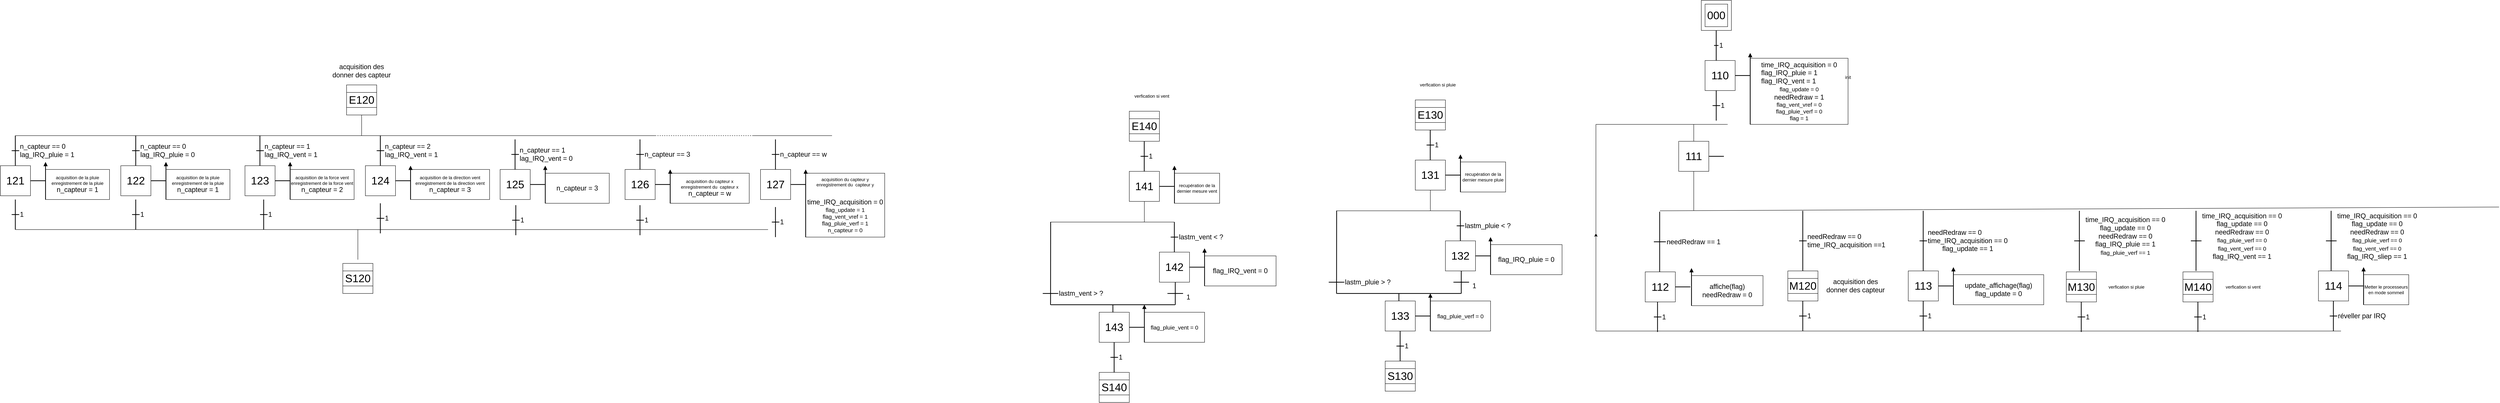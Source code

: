 <mxfile version="25.0.2">
  <diagram name="Page-1" id="Bje_hQ4m6R2AkW6DR9PT">
    <mxGraphModel dx="6462" dy="2056" grid="1" gridSize="10" guides="1" tooltips="1" connect="1" arrows="1" fold="1" page="1" pageScale="1" pageWidth="827" pageHeight="1169" math="0" shadow="0">
      <root>
        <mxCell id="0" />
        <mxCell id="1" parent="0" />
        <mxCell id="QvkCXpr15zVtPhJupILJ-17" value="" style="group" parent="1" vertex="1" connectable="0">
          <mxGeometry x="510" y="520" width="270" height="160" as="geometry" />
        </mxCell>
        <mxCell id="QvkCXpr15zVtPhJupILJ-18" value="" style="endArrow=none;html=1;rounded=0;strokeWidth=2;" parent="QvkCXpr15zVtPhJupILJ-17" edge="1">
          <mxGeometry width="50" height="50" relative="1" as="geometry">
            <mxPoint x="9.71" y="160" as="sourcePoint" />
            <mxPoint x="9.71" as="targetPoint" />
          </mxGeometry>
        </mxCell>
        <mxCell id="QvkCXpr15zVtPhJupILJ-19" value="" style="endArrow=none;html=1;rounded=0;strokeWidth=2;" parent="QvkCXpr15zVtPhJupILJ-17" edge="1">
          <mxGeometry width="50" height="50" relative="1" as="geometry">
            <mxPoint y="80" as="sourcePoint" />
            <mxPoint x="20" y="80" as="targetPoint" />
          </mxGeometry>
        </mxCell>
        <mxCell id="QvkCXpr15zVtPhJupILJ-20" value="&lt;div&gt;&lt;span style=&quot;font-size: 18px; text-align: center;&quot;&gt;needRedraw == 0&lt;/span&gt;&lt;span style=&quot;font-size: 18px;&quot;&gt;&lt;br&gt;&lt;/span&gt;&lt;/div&gt;&lt;span style=&quot;font-size: 18px;&quot;&gt;time_IRQ_acquisition ==1&lt;/span&gt;" style="text;html=1;align=left;verticalAlign=middle;whiteSpace=wrap;rounded=0;" parent="QvkCXpr15zVtPhJupILJ-17" vertex="1">
          <mxGeometry x="20" y="40" width="250" height="80" as="geometry" />
        </mxCell>
        <mxCell id="QvkCXpr15zVtPhJupILJ-49" value="" style="group" parent="1" vertex="1" connectable="0">
          <mxGeometry x="480" y="680" width="120" height="80" as="geometry" />
        </mxCell>
        <mxCell id="QvkCXpr15zVtPhJupILJ-50" value="" style="whiteSpace=wrap;html=1;aspect=fixed;fillColor=none;" parent="QvkCXpr15zVtPhJupILJ-49" vertex="1">
          <mxGeometry width="80" height="80" as="geometry" />
        </mxCell>
        <mxCell id="QvkCXpr15zVtPhJupILJ-51" value="&lt;font style=&quot;font-size: 29px;&quot;&gt;M120&lt;/font&gt;" style="text;html=1;align=center;verticalAlign=middle;whiteSpace=wrap;rounded=0;" parent="QvkCXpr15zVtPhJupILJ-49" vertex="1">
          <mxGeometry width="80" height="80" as="geometry" />
        </mxCell>
        <mxCell id="QvkCXpr15zVtPhJupILJ-52" style="edgeStyle=orthogonalEdgeStyle;rounded=0;orthogonalLoop=1;jettySize=auto;html=1;exitX=0;exitY=0.25;exitDx=0;exitDy=0;entryX=1;entryY=0.25;entryDx=0;entryDy=0;endArrow=none;endFill=0;" parent="QvkCXpr15zVtPhJupILJ-49" source="QvkCXpr15zVtPhJupILJ-51" target="QvkCXpr15zVtPhJupILJ-51" edge="1">
          <mxGeometry relative="1" as="geometry">
            <Array as="points">
              <mxPoint x="40" y="20" />
              <mxPoint x="40" y="20" />
            </Array>
          </mxGeometry>
        </mxCell>
        <mxCell id="QvkCXpr15zVtPhJupILJ-53" style="edgeStyle=orthogonalEdgeStyle;rounded=0;orthogonalLoop=1;jettySize=auto;html=1;exitX=0;exitY=0.75;exitDx=0;exitDy=0;entryX=1;entryY=0.75;entryDx=0;entryDy=0;endArrow=none;endFill=0;" parent="QvkCXpr15zVtPhJupILJ-49" source="QvkCXpr15zVtPhJupILJ-51" target="QvkCXpr15zVtPhJupILJ-51" edge="1">
          <mxGeometry relative="1" as="geometry">
            <Array as="points">
              <mxPoint x="50" y="60" />
              <mxPoint x="50" y="60" />
            </Array>
          </mxGeometry>
        </mxCell>
        <mxCell id="QvkCXpr15zVtPhJupILJ-54" value="" style="group" parent="1" vertex="1" connectable="0">
          <mxGeometry x="510" y="760" width="130" height="80" as="geometry" />
        </mxCell>
        <mxCell id="QvkCXpr15zVtPhJupILJ-55" value="" style="endArrow=none;html=1;rounded=0;strokeWidth=2;" parent="QvkCXpr15zVtPhJupILJ-54" edge="1">
          <mxGeometry width="50" height="50" relative="1" as="geometry">
            <mxPoint x="9.71" y="80" as="sourcePoint" />
            <mxPoint x="9.71" as="targetPoint" />
          </mxGeometry>
        </mxCell>
        <mxCell id="QvkCXpr15zVtPhJupILJ-56" value="" style="endArrow=none;html=1;rounded=0;strokeWidth=2;" parent="QvkCXpr15zVtPhJupILJ-54" edge="1">
          <mxGeometry width="50" height="50" relative="1" as="geometry">
            <mxPoint y="40" as="sourcePoint" />
            <mxPoint x="20" y="40" as="targetPoint" />
          </mxGeometry>
        </mxCell>
        <mxCell id="QvkCXpr15zVtPhJupILJ-57" value="&lt;font style=&quot;font-size: 18px;&quot;&gt;1&lt;/font&gt;" style="text;html=1;align=left;verticalAlign=middle;whiteSpace=wrap;rounded=0;" parent="QvkCXpr15zVtPhJupILJ-54" vertex="1">
          <mxGeometry x="20" y="20" width="110" height="40" as="geometry" />
        </mxCell>
        <mxCell id="QvkCXpr15zVtPhJupILJ-58" value="&lt;span style=&quot;font-size: 18px; text-align: left;&quot;&gt;acquisition des donner des capteur&lt;/span&gt;" style="text;html=1;align=center;verticalAlign=middle;whiteSpace=wrap;rounded=0;" parent="1" vertex="1">
          <mxGeometry x="570" y="682.5" width="180" height="75" as="geometry" />
        </mxCell>
        <mxCell id="QvkCXpr15zVtPhJupILJ-59" value="&lt;span style=&quot;font-size: 18px; text-align: left;&quot;&gt;acquisition des donner des capteur&lt;/span&gt;" style="text;html=1;align=center;verticalAlign=middle;whiteSpace=wrap;rounded=0;" parent="1" vertex="1">
          <mxGeometry x="-3400" y="110" width="180" height="75" as="geometry" />
        </mxCell>
        <mxCell id="QvkCXpr15zVtPhJupILJ-60" value="" style="whiteSpace=wrap;html=1;aspect=fixed;fillColor=none;" parent="1" vertex="1">
          <mxGeometry x="-3350" y="185" width="80" height="80" as="geometry" />
        </mxCell>
        <mxCell id="QvkCXpr15zVtPhJupILJ-61" value="&lt;font style=&quot;font-size: 29px;&quot;&gt;E&lt;/font&gt;&lt;span style=&quot;font-size: 29px;&quot;&gt;120&lt;/span&gt;" style="text;html=1;align=center;verticalAlign=middle;whiteSpace=wrap;rounded=0;" parent="1" vertex="1">
          <mxGeometry x="-3350" y="185" width="80" height="80" as="geometry" />
        </mxCell>
        <mxCell id="QvkCXpr15zVtPhJupILJ-62" style="edgeStyle=orthogonalEdgeStyle;rounded=0;orthogonalLoop=1;jettySize=auto;html=1;exitX=0;exitY=0.25;exitDx=0;exitDy=0;entryX=1;entryY=0.25;entryDx=0;entryDy=0;endArrow=none;endFill=0;" parent="1" source="QvkCXpr15zVtPhJupILJ-61" target="QvkCXpr15zVtPhJupILJ-61" edge="1">
          <mxGeometry relative="1" as="geometry">
            <Array as="points">
              <mxPoint x="-3310" y="205" />
              <mxPoint x="-3310" y="205" />
            </Array>
          </mxGeometry>
        </mxCell>
        <mxCell id="QvkCXpr15zVtPhJupILJ-63" style="edgeStyle=orthogonalEdgeStyle;rounded=0;orthogonalLoop=1;jettySize=auto;html=1;exitX=0;exitY=0.75;exitDx=0;exitDy=0;entryX=1;entryY=0.75;entryDx=0;entryDy=0;endArrow=none;endFill=0;" parent="1" source="QvkCXpr15zVtPhJupILJ-61" target="QvkCXpr15zVtPhJupILJ-61" edge="1">
          <mxGeometry relative="1" as="geometry">
            <Array as="points">
              <mxPoint x="-3300" y="245" />
              <mxPoint x="-3300" y="245" />
            </Array>
          </mxGeometry>
        </mxCell>
        <mxCell id="QvkCXpr15zVtPhJupILJ-64" value="" style="whiteSpace=wrap;html=1;aspect=fixed;fillColor=none;" parent="1" vertex="1">
          <mxGeometry x="-3360" y="660" width="80" height="80" as="geometry" />
        </mxCell>
        <mxCell id="QvkCXpr15zVtPhJupILJ-65" value="&lt;font style=&quot;font-size: 29px;&quot;&gt;S&lt;/font&gt;&lt;span style=&quot;font-size: 29px;&quot;&gt;120&lt;/span&gt;" style="text;html=1;align=center;verticalAlign=middle;whiteSpace=wrap;rounded=0;" parent="1" vertex="1">
          <mxGeometry x="-3360" y="660" width="80" height="80" as="geometry" />
        </mxCell>
        <mxCell id="QvkCXpr15zVtPhJupILJ-66" style="edgeStyle=orthogonalEdgeStyle;rounded=0;orthogonalLoop=1;jettySize=auto;html=1;exitX=0;exitY=0.25;exitDx=0;exitDy=0;entryX=1;entryY=0.25;entryDx=0;entryDy=0;endArrow=none;endFill=0;" parent="1" source="QvkCXpr15zVtPhJupILJ-65" target="QvkCXpr15zVtPhJupILJ-65" edge="1">
          <mxGeometry relative="1" as="geometry">
            <Array as="points">
              <mxPoint x="-3320" y="680" />
              <mxPoint x="-3320" y="680" />
            </Array>
          </mxGeometry>
        </mxCell>
        <mxCell id="QvkCXpr15zVtPhJupILJ-67" style="edgeStyle=orthogonalEdgeStyle;rounded=0;orthogonalLoop=1;jettySize=auto;html=1;exitX=0;exitY=0.75;exitDx=0;exitDy=0;entryX=1;entryY=0.75;entryDx=0;entryDy=0;endArrow=none;endFill=0;" parent="1" source="QvkCXpr15zVtPhJupILJ-65" target="QvkCXpr15zVtPhJupILJ-65" edge="1">
          <mxGeometry relative="1" as="geometry">
            <Array as="points">
              <mxPoint x="-3310" y="720" />
              <mxPoint x="-3310" y="720" />
            </Array>
          </mxGeometry>
        </mxCell>
        <mxCell id="QvkCXpr15zVtPhJupILJ-84" value="" style="group" parent="1" vertex="1" connectable="0">
          <mxGeometry x="830" y="520" width="260" height="160" as="geometry" />
        </mxCell>
        <mxCell id="QvkCXpr15zVtPhJupILJ-85" value="" style="endArrow=none;html=1;rounded=0;strokeWidth=2;" parent="QvkCXpr15zVtPhJupILJ-84" edge="1">
          <mxGeometry width="50" height="50" relative="1" as="geometry">
            <mxPoint x="9.71" y="160" as="sourcePoint" />
            <mxPoint x="9.71" as="targetPoint" />
          </mxGeometry>
        </mxCell>
        <mxCell id="QvkCXpr15zVtPhJupILJ-86" value="" style="endArrow=none;html=1;rounded=0;strokeWidth=2;" parent="QvkCXpr15zVtPhJupILJ-84" edge="1">
          <mxGeometry width="50" height="50" relative="1" as="geometry">
            <mxPoint y="80" as="sourcePoint" />
            <mxPoint x="20" y="80" as="targetPoint" />
          </mxGeometry>
        </mxCell>
        <mxCell id="QvkCXpr15zVtPhJupILJ-87" value="&lt;div&gt;&lt;font style=&quot;font-size: 18px;&quot;&gt;&lt;span style=&quot;text-align: center;&quot;&gt;needRedraw == 0&lt;/span&gt;&lt;br&gt;&lt;/font&gt;&lt;/div&gt;&lt;font style=&quot;font-size: 18px;&quot;&gt;time_IRQ_acquisition&amp;nbsp;== 0&lt;/font&gt;&lt;div style=&quot;text-align: center;&quot;&gt;&lt;font style=&quot;font-size: 18px;&quot;&gt;flag_update == 1&lt;/font&gt;&lt;/div&gt;" style="text;html=1;align=left;verticalAlign=middle;whiteSpace=wrap;rounded=0;" parent="QvkCXpr15zVtPhJupILJ-84" vertex="1">
          <mxGeometry x="20" y="40" width="240" height="80" as="geometry" />
        </mxCell>
        <mxCell id="QvkCXpr15zVtPhJupILJ-94" value="" style="group" parent="1" vertex="1" connectable="0">
          <mxGeometry x="800" y="680" width="160" height="160" as="geometry" />
        </mxCell>
        <mxCell id="QvkCXpr15zVtPhJupILJ-95" value="" style="whiteSpace=wrap;html=1;aspect=fixed;fillColor=none;" parent="QvkCXpr15zVtPhJupILJ-94" vertex="1">
          <mxGeometry width="80" height="80" as="geometry" />
        </mxCell>
        <mxCell id="QvkCXpr15zVtPhJupILJ-96" value="&lt;font style=&quot;font-size: 29px;&quot;&gt;113&lt;/font&gt;" style="text;html=1;align=center;verticalAlign=middle;whiteSpace=wrap;rounded=0;" parent="QvkCXpr15zVtPhJupILJ-94" vertex="1">
          <mxGeometry width="80" height="80" as="geometry" />
        </mxCell>
        <mxCell id="QvkCXpr15zVtPhJupILJ-97" value="" style="endArrow=none;html=1;rounded=0;exitX=1;exitY=0.5;exitDx=0;exitDy=0;strokeWidth=2;" parent="QvkCXpr15zVtPhJupILJ-94" source="QvkCXpr15zVtPhJupILJ-96" edge="1">
          <mxGeometry width="50" height="50" relative="1" as="geometry">
            <mxPoint x="110" y="60" as="sourcePoint" />
            <mxPoint x="120" y="40" as="targetPoint" />
          </mxGeometry>
        </mxCell>
        <mxCell id="QvkCXpr15zVtPhJupILJ-102" value="" style="group" parent="QvkCXpr15zVtPhJupILJ-94" vertex="1" connectable="0">
          <mxGeometry x="30" y="80" width="130" height="80" as="geometry" />
        </mxCell>
        <mxCell id="QvkCXpr15zVtPhJupILJ-103" value="" style="endArrow=none;html=1;rounded=0;strokeWidth=2;" parent="QvkCXpr15zVtPhJupILJ-102" edge="1">
          <mxGeometry width="50" height="50" relative="1" as="geometry">
            <mxPoint x="9.71" y="80" as="sourcePoint" />
            <mxPoint x="9.71" as="targetPoint" />
          </mxGeometry>
        </mxCell>
        <mxCell id="QvkCXpr15zVtPhJupILJ-104" value="" style="endArrow=none;html=1;rounded=0;strokeWidth=2;" parent="QvkCXpr15zVtPhJupILJ-102" edge="1">
          <mxGeometry width="50" height="50" relative="1" as="geometry">
            <mxPoint y="40" as="sourcePoint" />
            <mxPoint x="20" y="40" as="targetPoint" />
          </mxGeometry>
        </mxCell>
        <mxCell id="QvkCXpr15zVtPhJupILJ-105" value="&lt;font style=&quot;font-size: 18px;&quot;&gt;1&lt;/font&gt;" style="text;html=1;align=left;verticalAlign=middle;whiteSpace=wrap;rounded=0;" parent="QvkCXpr15zVtPhJupILJ-102" vertex="1">
          <mxGeometry x="20" y="20" width="110" height="40" as="geometry" />
        </mxCell>
        <mxCell id="QvkCXpr15zVtPhJupILJ-98" value="" style="group" parent="1" vertex="1" connectable="0">
          <mxGeometry x="920" y="670" width="240" height="100" as="geometry" />
        </mxCell>
        <mxCell id="QvkCXpr15zVtPhJupILJ-99" value="&lt;span style=&quot;font-size: 18px;&quot;&gt;update_affichage(flag)&lt;br&gt;&lt;/span&gt;&lt;span style=&quot;font-size: 18px;&quot;&gt;flag_update = 0&lt;/span&gt;&lt;span style=&quot;font-size: 18px;&quot;&gt;&lt;br&gt;&lt;/span&gt;" style="rounded=0;whiteSpace=wrap;html=1;fillColor=none;" parent="QvkCXpr15zVtPhJupILJ-98" vertex="1">
          <mxGeometry y="20" width="240" height="80" as="geometry" />
        </mxCell>
        <mxCell id="QvkCXpr15zVtPhJupILJ-100" value="" style="endArrow=block;html=1;rounded=0;exitX=0;exitY=1;exitDx=0;exitDy=0;endFill=1;strokeWidth=2;" parent="QvkCXpr15zVtPhJupILJ-98" source="QvkCXpr15zVtPhJupILJ-99" edge="1">
          <mxGeometry width="50" height="50" relative="1" as="geometry">
            <mxPoint x="-131.538" y="85" as="sourcePoint" />
            <mxPoint as="targetPoint" />
          </mxGeometry>
        </mxCell>
        <mxCell id="QvkCXpr15zVtPhJupILJ-106" value="" style="group" parent="1" vertex="1" connectable="0">
          <mxGeometry x="101" y="682.5" width="120" height="80" as="geometry" />
        </mxCell>
        <mxCell id="QvkCXpr15zVtPhJupILJ-107" value="" style="whiteSpace=wrap;html=1;aspect=fixed;fillColor=none;" parent="QvkCXpr15zVtPhJupILJ-106" vertex="1">
          <mxGeometry width="80" height="80" as="geometry" />
        </mxCell>
        <mxCell id="QvkCXpr15zVtPhJupILJ-108" value="&lt;font style=&quot;font-size: 29px;&quot;&gt;112&lt;/font&gt;" style="text;html=1;align=center;verticalAlign=middle;whiteSpace=wrap;rounded=0;" parent="QvkCXpr15zVtPhJupILJ-106" vertex="1">
          <mxGeometry width="80" height="80" as="geometry" />
        </mxCell>
        <mxCell id="QvkCXpr15zVtPhJupILJ-109" value="" style="endArrow=none;html=1;rounded=0;exitX=1;exitY=0.5;exitDx=0;exitDy=0;strokeWidth=2;" parent="QvkCXpr15zVtPhJupILJ-106" source="QvkCXpr15zVtPhJupILJ-108" edge="1">
          <mxGeometry width="50" height="50" relative="1" as="geometry">
            <mxPoint x="110" y="60" as="sourcePoint" />
            <mxPoint x="120" y="40" as="targetPoint" />
          </mxGeometry>
        </mxCell>
        <mxCell id="QvkCXpr15zVtPhJupILJ-110" value="" style="group" parent="1" vertex="1" connectable="0">
          <mxGeometry x="124" y="522.5" width="270" height="160" as="geometry" />
        </mxCell>
        <mxCell id="QvkCXpr15zVtPhJupILJ-111" value="" style="endArrow=none;html=1;rounded=0;strokeWidth=2;" parent="QvkCXpr15zVtPhJupILJ-110" edge="1">
          <mxGeometry width="50" height="50" relative="1" as="geometry">
            <mxPoint x="15.422" y="160" as="sourcePoint" />
            <mxPoint x="15.422" as="targetPoint" />
          </mxGeometry>
        </mxCell>
        <mxCell id="QvkCXpr15zVtPhJupILJ-112" value="" style="endArrow=none;html=1;rounded=0;strokeWidth=2;" parent="QvkCXpr15zVtPhJupILJ-110" edge="1">
          <mxGeometry width="50" height="50" relative="1" as="geometry">
            <mxPoint y="80" as="sourcePoint" />
            <mxPoint x="31.765" y="80" as="targetPoint" />
          </mxGeometry>
        </mxCell>
        <mxCell id="QvkCXpr15zVtPhJupILJ-113" value="&lt;div style=&quot;text-align: center;&quot;&gt;&lt;font style=&quot;font-size: 18px;&quot;&gt;needRedraw == 1&lt;/font&gt;&lt;/div&gt;" style="text;html=1;align=left;verticalAlign=middle;whiteSpace=wrap;rounded=0;" parent="QvkCXpr15zVtPhJupILJ-110" vertex="1">
          <mxGeometry x="31.765" y="40" width="238.235" height="80" as="geometry" />
        </mxCell>
        <mxCell id="QvkCXpr15zVtPhJupILJ-124" value="" style="group" parent="1" vertex="1" connectable="0">
          <mxGeometry x="224" y="672.5" width="190" height="100" as="geometry" />
        </mxCell>
        <mxCell id="QvkCXpr15zVtPhJupILJ-125" value="&lt;span style=&quot;font-size: 18px;&quot;&gt;affiche(flag)&lt;br&gt;&lt;/span&gt;&lt;span style=&quot;font-size: 18px;&quot;&gt;needRedraw = 0&lt;/span&gt;&lt;span style=&quot;font-size: 18px;&quot;&gt;&lt;br&gt;&lt;/span&gt;" style="rounded=0;whiteSpace=wrap;html=1;fillColor=none;" parent="QvkCXpr15zVtPhJupILJ-124" vertex="1">
          <mxGeometry y="20" width="190" height="80" as="geometry" />
        </mxCell>
        <mxCell id="QvkCXpr15zVtPhJupILJ-126" value="" style="endArrow=block;html=1;rounded=0;exitX=0;exitY=1;exitDx=0;exitDy=0;endFill=1;strokeWidth=2;" parent="QvkCXpr15zVtPhJupILJ-124" source="QvkCXpr15zVtPhJupILJ-125" edge="1">
          <mxGeometry width="50" height="50" relative="1" as="geometry">
            <mxPoint x="-95" y="85" as="sourcePoint" />
            <mxPoint as="targetPoint" />
          </mxGeometry>
        </mxCell>
        <mxCell id="QvkCXpr15zVtPhJupILJ-127" value="" style="group" parent="1" vertex="1" connectable="0">
          <mxGeometry x="124" y="762.5" width="130" height="80" as="geometry" />
        </mxCell>
        <mxCell id="QvkCXpr15zVtPhJupILJ-128" value="" style="endArrow=none;html=1;rounded=0;strokeWidth=2;" parent="QvkCXpr15zVtPhJupILJ-127" edge="1">
          <mxGeometry width="50" height="50" relative="1" as="geometry">
            <mxPoint x="9.71" y="80" as="sourcePoint" />
            <mxPoint x="9.71" as="targetPoint" />
          </mxGeometry>
        </mxCell>
        <mxCell id="QvkCXpr15zVtPhJupILJ-129" value="" style="endArrow=none;html=1;rounded=0;strokeWidth=2;" parent="QvkCXpr15zVtPhJupILJ-127" edge="1">
          <mxGeometry width="50" height="50" relative="1" as="geometry">
            <mxPoint y="40" as="sourcePoint" />
            <mxPoint x="20" y="40" as="targetPoint" />
          </mxGeometry>
        </mxCell>
        <mxCell id="QvkCXpr15zVtPhJupILJ-130" value="&lt;font style=&quot;font-size: 18px;&quot;&gt;1&lt;/font&gt;" style="text;html=1;align=left;verticalAlign=middle;whiteSpace=wrap;rounded=0;" parent="QvkCXpr15zVtPhJupILJ-127" vertex="1">
          <mxGeometry x="20" y="20" width="110" height="40" as="geometry" />
        </mxCell>
        <mxCell id="QvkCXpr15zVtPhJupILJ-133" value="" style="group" parent="1" vertex="1" connectable="0">
          <mxGeometry x="1241" y="520" width="270" height="160" as="geometry" />
        </mxCell>
        <mxCell id="QvkCXpr15zVtPhJupILJ-134" value="" style="endArrow=none;html=1;rounded=0;strokeWidth=2;" parent="QvkCXpr15zVtPhJupILJ-133" edge="1">
          <mxGeometry width="50" height="50" relative="1" as="geometry">
            <mxPoint x="13.708" y="160" as="sourcePoint" />
            <mxPoint x="13.708" as="targetPoint" />
          </mxGeometry>
        </mxCell>
        <mxCell id="QvkCXpr15zVtPhJupILJ-135" value="" style="endArrow=none;html=1;rounded=0;strokeWidth=2;" parent="QvkCXpr15zVtPhJupILJ-133" edge="1">
          <mxGeometry width="50" height="50" relative="1" as="geometry">
            <mxPoint y="80" as="sourcePoint" />
            <mxPoint x="28.235" y="80" as="targetPoint" />
          </mxGeometry>
        </mxCell>
        <mxCell id="QvkCXpr15zVtPhJupILJ-136" value="&lt;font style=&quot;font-size: 18px;&quot;&gt;time_IRQ_acquisition&amp;nbsp;== 0&lt;/font&gt;&lt;div style=&quot;text-align: center;&quot;&gt;&lt;font style=&quot;font-size: 18px;&quot;&gt;flag_update == 0&lt;br&gt;needRedraw == 0&lt;/font&gt;&lt;/div&gt;&lt;div style=&quot;text-align: center;&quot;&gt;&lt;font style=&quot;font-size: 18px;&quot;&gt;&lt;span style=&quot;background-color: initial;&quot;&gt;flag_IRQ_pluie &lt;/span&gt;== 1&lt;/font&gt;&lt;/div&gt;&lt;div style=&quot;text-align: center;&quot;&gt;&lt;font style=&quot;font-size: 18px;&quot;&gt;&lt;span style=&quot;font-size: 15px;&quot;&gt;flag_pluie_verf == 1&lt;/span&gt;&lt;br&gt;&lt;/font&gt;&lt;/div&gt;&lt;div style=&quot;text-align: center;&quot;&gt;&lt;span style=&quot;color: rgba(0, 0, 0, 0); font-family: monospace; font-size: 0px; text-align: start; text-wrap: nowrap;&quot;&gt;%3CmxGraphModel%3E%3Croot%3E%3CmxCell%20id%3D%220%22%2F%3E%3CmxCell%20id%3D%221%22%20parent%3D%220%22%2F%3E%3CmxCell%20id%3D%222%22%20value%3D%22%22%20style%3D%22group%22%20vertex%3D%221%22%20connectable%3D%220%22%20parent%3D%221%22%3E%3CmxGeometry%20x%3D%22850%22%20y%3D%22520%22%20width%3D%22240%22%20height%3D%22160%22%20as%3D%22geometry%22%2F%3E%3C%2FmxCell%3E%3CmxCell%20id%3D%223%22%20value%3D%22%22%20style%3D%22endArrow%3Dnone%3Bhtml%3D1%3Brounded%3D0%3BstrokeWidth%3D2%3B%22%20edge%3D%221%22%20parent%3D%222%22%3E%3CmxGeometry%20width%3D%2250%22%20height%3D%2250%22%20relative%3D%221%22%20as%3D%22geometry%22%3E%3CmxPoint%20x%3D%2213.708%22%20y%3D%22160%22%20as%3D%22sourcePoint%22%2F%3E%3CmxPoint%20x%3D%2213.708%22%20as%3D%22targetPoint%22%2F%3E%3C%2FmxGeometry%3E%3C%2FmxCell%3E%3CmxCell%20id%3D%224%22%20value%3D%22%22%20style%3D%22endArrow%3Dnone%3Bhtml%3D1%3Brounded%3D0%3BstrokeWidth%3D2%3B%22%20edge%3D%221%22%20parent%3D%222%22%3E%3CmxGeometry%20width%3D%2250%22%20height%3D%2250%22%20relative%3D%221%22%20as%3D%22geometry%22%3E%3CmxPoint%20y%3D%2280%22%20as%3D%22sourcePoint%22%2F%3E%3CmxPoint%20x%3D%2228.235%22%20y%3D%2280%22%20as%3D%22targetPoint%22%2F%3E%3C%2FmxGeometry%3E%3C%2FmxCell%3E%3CmxCell%20id%3D%225%22%20value%3D%22%26lt%3Bfont%20style%3D%26quot%3Bfont-size%3A%2018px%3B%26quot%3B%26gt%3Btime_acquisition%20%3D%3D%200%26lt%3B%2Ffont%26gt%3B%26lt%3Bdiv%20style%3D%26quot%3Btext-align%3A%20center%3B%26quot%3B%26gt%3B%26lt%3Bfont%20style%3D%26quot%3Bfont-size%3A%2018px%3B%26quot%3B%26gt%3Bflag_update%20%3D%3D%200%26lt%3Bbr%26gt%3BneedRedraw%20%3D%3D%201%26lt%3B%2Ffont%26gt%3B%26lt%3B%2Fdiv%26gt%3B%22%20style%3D%22text%3Bhtml%3D1%3Balign%3Dleft%3BverticalAlign%3Dmiddle%3BwhiteSpace%3Dwrap%3Brounded%3D0%3B%22%20vertex%3D%221%22%20parent%3D%222%22%3E%3CmxGeometry%20x%3D%2228.235%22%20y%3D%2240%22%20width%3D%22211.765%22%20height%3D%2280%22%20as%3D%22geometry%22%2F%3E%3C%2FmxCell%3E%3C%2Froot%3E%3C%2FmxGraphModel%3Eflag_puie&lt;/span&gt;&lt;br&gt;&lt;/div&gt;" style="text;html=1;align=left;verticalAlign=middle;whiteSpace=wrap;rounded=0;" parent="QvkCXpr15zVtPhJupILJ-133" vertex="1">
          <mxGeometry x="28.24" width="241.76" height="150" as="geometry" />
        </mxCell>
        <mxCell id="QvkCXpr15zVtPhJupILJ-144" value="" style="group" parent="1" vertex="1" connectable="0">
          <mxGeometry x="1220" y="682.5" width="120" height="80" as="geometry" />
        </mxCell>
        <mxCell id="QvkCXpr15zVtPhJupILJ-145" value="" style="whiteSpace=wrap;html=1;aspect=fixed;fillColor=none;" parent="QvkCXpr15zVtPhJupILJ-144" vertex="1">
          <mxGeometry width="80" height="80" as="geometry" />
        </mxCell>
        <mxCell id="QvkCXpr15zVtPhJupILJ-146" value="&lt;font style=&quot;font-size: 29px;&quot;&gt;M130&lt;/font&gt;" style="text;html=1;align=center;verticalAlign=middle;whiteSpace=wrap;rounded=0;" parent="QvkCXpr15zVtPhJupILJ-144" vertex="1">
          <mxGeometry width="80" height="80" as="geometry" />
        </mxCell>
        <mxCell id="QvkCXpr15zVtPhJupILJ-147" style="edgeStyle=orthogonalEdgeStyle;rounded=0;orthogonalLoop=1;jettySize=auto;html=1;exitX=0;exitY=0.25;exitDx=0;exitDy=0;entryX=1;entryY=0.25;entryDx=0;entryDy=0;endArrow=none;endFill=0;" parent="QvkCXpr15zVtPhJupILJ-144" source="QvkCXpr15zVtPhJupILJ-146" target="QvkCXpr15zVtPhJupILJ-146" edge="1">
          <mxGeometry relative="1" as="geometry">
            <Array as="points">
              <mxPoint x="40" y="20" />
              <mxPoint x="40" y="20" />
            </Array>
          </mxGeometry>
        </mxCell>
        <mxCell id="QvkCXpr15zVtPhJupILJ-148" style="edgeStyle=orthogonalEdgeStyle;rounded=0;orthogonalLoop=1;jettySize=auto;html=1;exitX=0;exitY=0.75;exitDx=0;exitDy=0;entryX=1;entryY=0.75;entryDx=0;entryDy=0;endArrow=none;endFill=0;" parent="QvkCXpr15zVtPhJupILJ-144" source="QvkCXpr15zVtPhJupILJ-146" target="QvkCXpr15zVtPhJupILJ-146" edge="1">
          <mxGeometry relative="1" as="geometry">
            <Array as="points">
              <mxPoint x="50" y="60" />
              <mxPoint x="50" y="60" />
            </Array>
          </mxGeometry>
        </mxCell>
        <mxCell id="QvkCXpr15zVtPhJupILJ-149" value="" style="group" parent="1" vertex="1" connectable="0">
          <mxGeometry x="1250" y="762.5" width="130" height="80" as="geometry" />
        </mxCell>
        <mxCell id="QvkCXpr15zVtPhJupILJ-150" value="" style="endArrow=none;html=1;rounded=0;strokeWidth=2;" parent="QvkCXpr15zVtPhJupILJ-149" edge="1">
          <mxGeometry width="50" height="50" relative="1" as="geometry">
            <mxPoint x="9.71" y="80" as="sourcePoint" />
            <mxPoint x="9.71" as="targetPoint" />
          </mxGeometry>
        </mxCell>
        <mxCell id="QvkCXpr15zVtPhJupILJ-151" value="" style="endArrow=none;html=1;rounded=0;strokeWidth=2;" parent="QvkCXpr15zVtPhJupILJ-149" edge="1">
          <mxGeometry width="50" height="50" relative="1" as="geometry">
            <mxPoint y="40" as="sourcePoint" />
            <mxPoint x="20" y="40" as="targetPoint" />
          </mxGeometry>
        </mxCell>
        <mxCell id="QvkCXpr15zVtPhJupILJ-152" value="&lt;font style=&quot;font-size: 18px;&quot;&gt;1&lt;/font&gt;" style="text;html=1;align=left;verticalAlign=middle;whiteSpace=wrap;rounded=0;" parent="QvkCXpr15zVtPhJupILJ-149" vertex="1">
          <mxGeometry x="20" y="20" width="110" height="40" as="geometry" />
        </mxCell>
        <mxCell id="QvkCXpr15zVtPhJupILJ-153" value="verfication si pluie" style="text;html=1;align=center;verticalAlign=middle;whiteSpace=wrap;rounded=0;" parent="1" vertex="1">
          <mxGeometry x="1320" y="707.5" width="120" height="30" as="geometry" />
        </mxCell>
        <mxCell id="QvkCXpr15zVtPhJupILJ-171" value="" style="whiteSpace=wrap;html=1;aspect=fixed;fillColor=none;" parent="1" vertex="1">
          <mxGeometry x="-510" y="225" width="80" height="80" as="geometry" />
        </mxCell>
        <mxCell id="QvkCXpr15zVtPhJupILJ-172" value="&lt;font style=&quot;font-size: 29px;&quot;&gt;E130&lt;/font&gt;" style="text;html=1;align=center;verticalAlign=middle;whiteSpace=wrap;rounded=0;" parent="1" vertex="1">
          <mxGeometry x="-510" y="225" width="80" height="80" as="geometry" />
        </mxCell>
        <mxCell id="QvkCXpr15zVtPhJupILJ-173" style="edgeStyle=orthogonalEdgeStyle;rounded=0;orthogonalLoop=1;jettySize=auto;html=1;exitX=0;exitY=0.25;exitDx=0;exitDy=0;entryX=1;entryY=0.25;entryDx=0;entryDy=0;endArrow=none;endFill=0;" parent="1" source="QvkCXpr15zVtPhJupILJ-172" target="QvkCXpr15zVtPhJupILJ-172" edge="1">
          <mxGeometry relative="1" as="geometry">
            <Array as="points">
              <mxPoint x="-470" y="245" />
              <mxPoint x="-470" y="245" />
            </Array>
          </mxGeometry>
        </mxCell>
        <mxCell id="QvkCXpr15zVtPhJupILJ-174" style="edgeStyle=orthogonalEdgeStyle;rounded=0;orthogonalLoop=1;jettySize=auto;html=1;exitX=0;exitY=0.75;exitDx=0;exitDy=0;entryX=1;entryY=0.75;entryDx=0;entryDy=0;endArrow=none;endFill=0;" parent="1" source="QvkCXpr15zVtPhJupILJ-172" target="QvkCXpr15zVtPhJupILJ-172" edge="1">
          <mxGeometry relative="1" as="geometry">
            <Array as="points">
              <mxPoint x="-460" y="285" />
              <mxPoint x="-460" y="285" />
            </Array>
          </mxGeometry>
        </mxCell>
        <mxCell id="QvkCXpr15zVtPhJupILJ-175" value="" style="whiteSpace=wrap;html=1;aspect=fixed;fillColor=none;" parent="1" vertex="1">
          <mxGeometry x="-590" y="920" width="80" height="80" as="geometry" />
        </mxCell>
        <mxCell id="QvkCXpr15zVtPhJupILJ-176" value="&lt;font style=&quot;font-size: 29px;&quot;&gt;S130&lt;/font&gt;" style="text;html=1;align=center;verticalAlign=middle;whiteSpace=wrap;rounded=0;" parent="1" vertex="1">
          <mxGeometry x="-590" y="920" width="80" height="80" as="geometry" />
        </mxCell>
        <mxCell id="QvkCXpr15zVtPhJupILJ-177" style="edgeStyle=orthogonalEdgeStyle;rounded=0;orthogonalLoop=1;jettySize=auto;html=1;exitX=0;exitY=0.25;exitDx=0;exitDy=0;entryX=1;entryY=0.25;entryDx=0;entryDy=0;endArrow=none;endFill=0;" parent="1" source="QvkCXpr15zVtPhJupILJ-176" target="QvkCXpr15zVtPhJupILJ-176" edge="1">
          <mxGeometry relative="1" as="geometry">
            <Array as="points">
              <mxPoint x="-550" y="940" />
              <mxPoint x="-550" y="940" />
            </Array>
          </mxGeometry>
        </mxCell>
        <mxCell id="QvkCXpr15zVtPhJupILJ-178" style="edgeStyle=orthogonalEdgeStyle;rounded=0;orthogonalLoop=1;jettySize=auto;html=1;exitX=0;exitY=0.75;exitDx=0;exitDy=0;entryX=1;entryY=0.75;entryDx=0;entryDy=0;endArrow=none;endFill=0;" parent="1" source="QvkCXpr15zVtPhJupILJ-176" target="QvkCXpr15zVtPhJupILJ-176" edge="1">
          <mxGeometry relative="1" as="geometry">
            <Array as="points">
              <mxPoint x="-540" y="980" />
              <mxPoint x="-540" y="980" />
            </Array>
          </mxGeometry>
        </mxCell>
        <mxCell id="QvkCXpr15zVtPhJupILJ-179" value="" style="group" parent="1" vertex="1" connectable="0">
          <mxGeometry x="-560" y="840" width="130" height="80" as="geometry" />
        </mxCell>
        <mxCell id="QvkCXpr15zVtPhJupILJ-180" value="" style="endArrow=none;html=1;rounded=0;strokeWidth=2;" parent="QvkCXpr15zVtPhJupILJ-179" edge="1">
          <mxGeometry width="50" height="50" relative="1" as="geometry">
            <mxPoint x="9.71" y="80" as="sourcePoint" />
            <mxPoint x="9.71" as="targetPoint" />
          </mxGeometry>
        </mxCell>
        <mxCell id="QvkCXpr15zVtPhJupILJ-181" value="" style="endArrow=none;html=1;rounded=0;strokeWidth=2;" parent="QvkCXpr15zVtPhJupILJ-179" edge="1">
          <mxGeometry width="50" height="50" relative="1" as="geometry">
            <mxPoint y="40" as="sourcePoint" />
            <mxPoint x="20" y="40" as="targetPoint" />
          </mxGeometry>
        </mxCell>
        <mxCell id="QvkCXpr15zVtPhJupILJ-182" value="&lt;font style=&quot;font-size: 18px;&quot;&gt;1&lt;/font&gt;" style="text;html=1;align=left;verticalAlign=middle;whiteSpace=wrap;rounded=0;" parent="QvkCXpr15zVtPhJupILJ-179" vertex="1">
          <mxGeometry x="20" y="20" width="110" height="40" as="geometry" />
        </mxCell>
        <mxCell id="QvkCXpr15zVtPhJupILJ-184" value="verfication si pluie" style="text;html=1;align=center;verticalAlign=middle;whiteSpace=wrap;rounded=0;" parent="1" vertex="1">
          <mxGeometry x="-510" y="170" width="120" height="30" as="geometry" />
        </mxCell>
        <mxCell id="QvkCXpr15zVtPhJupILJ-185" value="" style="group" parent="1" vertex="1" connectable="0">
          <mxGeometry x="-590" y="760" width="120" height="80" as="geometry" />
        </mxCell>
        <mxCell id="QvkCXpr15zVtPhJupILJ-186" value="" style="whiteSpace=wrap;html=1;aspect=fixed;fillColor=none;" parent="QvkCXpr15zVtPhJupILJ-185" vertex="1">
          <mxGeometry width="80" height="80" as="geometry" />
        </mxCell>
        <mxCell id="QvkCXpr15zVtPhJupILJ-187" value="&lt;span style=&quot;font-size: 29px;&quot;&gt;133&lt;/span&gt;" style="text;html=1;align=center;verticalAlign=middle;whiteSpace=wrap;rounded=0;" parent="QvkCXpr15zVtPhJupILJ-185" vertex="1">
          <mxGeometry width="80" height="80" as="geometry" />
        </mxCell>
        <mxCell id="QvkCXpr15zVtPhJupILJ-188" value="" style="endArrow=none;html=1;rounded=0;exitX=1;exitY=0.5;exitDx=0;exitDy=0;strokeWidth=2;" parent="QvkCXpr15zVtPhJupILJ-185" source="QvkCXpr15zVtPhJupILJ-187" edge="1">
          <mxGeometry width="50" height="50" relative="1" as="geometry">
            <mxPoint x="110" y="60" as="sourcePoint" />
            <mxPoint x="120" y="40" as="targetPoint" />
          </mxGeometry>
        </mxCell>
        <mxCell id="QvkCXpr15zVtPhJupILJ-189" value="" style="group" parent="1" vertex="1" connectable="0">
          <mxGeometry x="-470" y="740" width="160" height="100" as="geometry" />
        </mxCell>
        <mxCell id="QvkCXpr15zVtPhJupILJ-190" value="&lt;span style=&quot;font-size: 15px;&quot;&gt;flag_pluie_verf = 0&lt;/span&gt;" style="rounded=0;whiteSpace=wrap;html=1;fillColor=none;" parent="QvkCXpr15zVtPhJupILJ-189" vertex="1">
          <mxGeometry y="20" width="160" height="80" as="geometry" />
        </mxCell>
        <mxCell id="QvkCXpr15zVtPhJupILJ-191" value="" style="endArrow=block;html=1;rounded=0;exitX=0;exitY=1;exitDx=0;exitDy=0;endFill=1;strokeWidth=2;" parent="QvkCXpr15zVtPhJupILJ-189" source="QvkCXpr15zVtPhJupILJ-190" edge="1">
          <mxGeometry width="50" height="50" relative="1" as="geometry">
            <mxPoint x="-95" y="85" as="sourcePoint" />
            <mxPoint as="targetPoint" />
          </mxGeometry>
        </mxCell>
        <mxCell id="QvkCXpr15zVtPhJupILJ-192" value="" style="group" parent="1" vertex="1" connectable="0">
          <mxGeometry x="1551" y="520" width="270" height="160" as="geometry" />
        </mxCell>
        <mxCell id="QvkCXpr15zVtPhJupILJ-193" value="" style="endArrow=none;html=1;rounded=0;strokeWidth=2;" parent="QvkCXpr15zVtPhJupILJ-192" edge="1">
          <mxGeometry width="50" height="50" relative="1" as="geometry">
            <mxPoint x="13.708" y="160" as="sourcePoint" />
            <mxPoint x="13.708" as="targetPoint" />
          </mxGeometry>
        </mxCell>
        <mxCell id="QvkCXpr15zVtPhJupILJ-194" value="" style="endArrow=none;html=1;rounded=0;strokeWidth=2;" parent="QvkCXpr15zVtPhJupILJ-192" edge="1">
          <mxGeometry width="50" height="50" relative="1" as="geometry">
            <mxPoint y="80" as="sourcePoint" />
            <mxPoint x="28.235" y="80" as="targetPoint" />
          </mxGeometry>
        </mxCell>
        <mxCell id="QvkCXpr15zVtPhJupILJ-195" value="&lt;font style=&quot;font-size: 18px;&quot;&gt;time_IRQ_acquisition&amp;nbsp;== 0&lt;/font&gt;&lt;div style=&quot;text-align: center;&quot;&gt;&lt;font style=&quot;font-size: 18px;&quot;&gt;flag_update == 0&lt;br&gt;needRedraw == 0&lt;/font&gt;&lt;/div&gt;&lt;div style=&quot;text-align: center;&quot;&gt;&lt;font style=&quot;font-size: 18px;&quot;&gt;&lt;span style=&quot;font-size: 15px;&quot;&gt;flag_pluie_verf == 0&lt;/span&gt;&lt;/font&gt;&lt;/div&gt;&lt;div style=&quot;text-align: center;&quot;&gt;&lt;font style=&quot;font-size: 18px;&quot;&gt;&lt;span style=&quot;font-size: 15px;&quot;&gt;flag_vent_verf == 0&lt;/span&gt;&lt;span style=&quot;font-size: 15px;&quot;&gt;&lt;br&gt;&lt;/span&gt;&lt;/font&gt;&lt;/div&gt;&lt;div style=&quot;text-align: center;&quot;&gt;&lt;font style=&quot;font-size: 18px;&quot;&gt;&lt;span style=&quot;background-color: initial;&quot;&gt;flag_IRQ_vent &lt;/span&gt;== 1&lt;/font&gt;&lt;/div&gt;&lt;div style=&quot;text-align: center;&quot;&gt;&lt;span style=&quot;color: rgba(0, 0, 0, 0); font-family: monospace; font-size: 0px; text-align: start; text-wrap: nowrap;&quot;&gt;%3CmxGraphModel%3E%3Croot%3E%3CmxCell%20id%3D%220%22%2F%3E%3CmxCell%20id%3D%221%22%20parent%3D%220%22%2F%3E%3CmxCell%20id%3D%222%22%20value%3D%22%22%20style%3D%22group%22%20vertex%3D%221%22%20connectable%3D%220%22%20parent%3D%221%22%3E%3CmxGeometry%20x%3D%22850%22%20y%3D%22520%22%20width%3D%22240%22%20height%3D%22160%22%20as%3D%22geometry%22%2F%3E%3C%2FmxCell%3E%3CmxCell%20id%3D%223%22%20value%3D%22%22%20style%3D%22endArrow%3Dnone%3Bhtml%3D1%3Brounded%3D0%3BstrokeWidth%3D2%3B%22%20edge%3D%221%22%20parent%3D%222%22%3E%3CmxGeometry%20width%3D%2250%22%20height%3D%2250%22%20relative%3D%221%22%20as%3D%22geometry%22%3E%3CmxPoint%20x%3D%2213.708%22%20y%3D%22160%22%20as%3D%22sourcePoint%22%2F%3E%3CmxPoint%20x%3D%2213.708%22%20as%3D%22targetPoint%22%2F%3E%3C%2FmxGeometry%3E%3C%2FmxCell%3E%3CmxCell%20id%3D%224%22%20value%3D%22%22%20style%3D%22endArrow%3Dnone%3Bhtml%3D1%3Brounded%3D0%3BstrokeWidth%3D2%3B%22%20edge%3D%221%22%20parent%3D%222%22%3E%3CmxGeometry%20width%3D%2250%22%20height%3D%2250%22%20relative%3D%221%22%20as%3D%22geometry%22%3E%3CmxPoint%20y%3D%2280%22%20as%3D%22sourcePoint%22%2F%3E%3CmxPoint%20x%3D%2228.235%22%20y%3D%2280%22%20as%3D%22targetPoint%22%2F%3E%3C%2FmxGeometry%3E%3C%2FmxCell%3E%3CmxCell%20id%3D%225%22%20value%3D%22%26lt%3Bfont%20style%3D%26quot%3Bfont-size%3A%2018px%3B%26quot%3B%26gt%3Btime_acquisition%20%3D%3D%200%26lt%3B%2Ffont%26gt%3B%26lt%3Bdiv%20style%3D%26quot%3Btext-align%3A%20center%3B%26quot%3B%26gt%3B%26lt%3Bfont%20style%3D%26quot%3Bfont-size%3A%2018px%3B%26quot%3B%26gt%3Bflag_update%20%3D%3D%200%26lt%3Bbr%26gt%3BneedRedraw%20%3D%3D%201%26lt%3B%2Ffont%26gt%3B%26lt%3B%2Fdiv%26gt%3B%22%20style%3D%22text%3Bhtml%3D1%3Balign%3Dleft%3BverticalAlign%3Dmiddle%3BwhiteSpace%3Dwrap%3Brounded%3D0%3B%22%20vertex%3D%221%22%20parent%3D%222%22%3E%3CmxGeometry%20x%3D%2228.235%22%20y%3D%2240%22%20width%3D%22211.765%22%20height%3D%2280%22%20as%3D%22geometry%22%2F%3E%3C%2FmxCell%3E%3C%2Froot%3E%3C%2FmxGraphModel%3Eflag_puie&lt;/span&gt;&lt;br&gt;&lt;/div&gt;" style="text;html=1;align=left;verticalAlign=middle;whiteSpace=wrap;rounded=0;" parent="QvkCXpr15zVtPhJupILJ-192" vertex="1">
          <mxGeometry x="28.24" width="241.76" height="150" as="geometry" />
        </mxCell>
        <mxCell id="QvkCXpr15zVtPhJupILJ-196" value="" style="group" parent="1" vertex="1" connectable="0">
          <mxGeometry x="1530" y="682.5" width="120" height="80" as="geometry" />
        </mxCell>
        <mxCell id="QvkCXpr15zVtPhJupILJ-197" value="" style="whiteSpace=wrap;html=1;aspect=fixed;fillColor=none;" parent="QvkCXpr15zVtPhJupILJ-196" vertex="1">
          <mxGeometry width="80" height="80" as="geometry" />
        </mxCell>
        <mxCell id="QvkCXpr15zVtPhJupILJ-198" value="&lt;font style=&quot;font-size: 29px;&quot;&gt;M&lt;/font&gt;&lt;span style=&quot;font-size: 29px;&quot;&gt;140&lt;/span&gt;" style="text;html=1;align=center;verticalAlign=middle;whiteSpace=wrap;rounded=0;" parent="QvkCXpr15zVtPhJupILJ-196" vertex="1">
          <mxGeometry width="80" height="80" as="geometry" />
        </mxCell>
        <mxCell id="QvkCXpr15zVtPhJupILJ-199" style="edgeStyle=orthogonalEdgeStyle;rounded=0;orthogonalLoop=1;jettySize=auto;html=1;exitX=0;exitY=0.25;exitDx=0;exitDy=0;entryX=1;entryY=0.25;entryDx=0;entryDy=0;endArrow=none;endFill=0;" parent="QvkCXpr15zVtPhJupILJ-196" source="QvkCXpr15zVtPhJupILJ-198" target="QvkCXpr15zVtPhJupILJ-198" edge="1">
          <mxGeometry relative="1" as="geometry">
            <Array as="points">
              <mxPoint x="40" y="20" />
              <mxPoint x="40" y="20" />
            </Array>
          </mxGeometry>
        </mxCell>
        <mxCell id="QvkCXpr15zVtPhJupILJ-200" style="edgeStyle=orthogonalEdgeStyle;rounded=0;orthogonalLoop=1;jettySize=auto;html=1;exitX=0;exitY=0.75;exitDx=0;exitDy=0;entryX=1;entryY=0.75;entryDx=0;entryDy=0;endArrow=none;endFill=0;" parent="QvkCXpr15zVtPhJupILJ-196" source="QvkCXpr15zVtPhJupILJ-198" target="QvkCXpr15zVtPhJupILJ-198" edge="1">
          <mxGeometry relative="1" as="geometry">
            <Array as="points">
              <mxPoint x="50" y="60" />
              <mxPoint x="50" y="60" />
            </Array>
          </mxGeometry>
        </mxCell>
        <mxCell id="QvkCXpr15zVtPhJupILJ-201" value="" style="group" parent="1" vertex="1" connectable="0">
          <mxGeometry x="1560" y="762.5" width="130" height="80" as="geometry" />
        </mxCell>
        <mxCell id="QvkCXpr15zVtPhJupILJ-202" value="" style="endArrow=none;html=1;rounded=0;strokeWidth=2;" parent="QvkCXpr15zVtPhJupILJ-201" edge="1">
          <mxGeometry width="50" height="50" relative="1" as="geometry">
            <mxPoint x="9.71" y="80" as="sourcePoint" />
            <mxPoint x="9.71" as="targetPoint" />
          </mxGeometry>
        </mxCell>
        <mxCell id="QvkCXpr15zVtPhJupILJ-203" value="" style="endArrow=none;html=1;rounded=0;strokeWidth=2;" parent="QvkCXpr15zVtPhJupILJ-201" edge="1">
          <mxGeometry width="50" height="50" relative="1" as="geometry">
            <mxPoint y="40" as="sourcePoint" />
            <mxPoint x="20" y="40" as="targetPoint" />
          </mxGeometry>
        </mxCell>
        <mxCell id="QvkCXpr15zVtPhJupILJ-204" value="&lt;font style=&quot;font-size: 18px;&quot;&gt;1&lt;/font&gt;" style="text;html=1;align=left;verticalAlign=middle;whiteSpace=wrap;rounded=0;" parent="QvkCXpr15zVtPhJupILJ-201" vertex="1">
          <mxGeometry x="20" y="20" width="110" height="40" as="geometry" />
        </mxCell>
        <mxCell id="QvkCXpr15zVtPhJupILJ-205" value="verfication si vent" style="text;html=1;align=center;verticalAlign=middle;whiteSpace=wrap;rounded=0;" parent="1" vertex="1">
          <mxGeometry x="1630" y="707.5" width="120" height="30" as="geometry" />
        </mxCell>
        <mxCell id="hL8D24npAY1kQglWVBG0-5" value="" style="group" parent="1" vertex="1" connectable="0">
          <mxGeometry x="-510" y="385" width="120" height="80" as="geometry" />
        </mxCell>
        <mxCell id="hL8D24npAY1kQglWVBG0-6" value="" style="whiteSpace=wrap;html=1;aspect=fixed;fillColor=none;" parent="hL8D24npAY1kQglWVBG0-5" vertex="1">
          <mxGeometry width="80" height="80" as="geometry" />
        </mxCell>
        <mxCell id="hL8D24npAY1kQglWVBG0-7" value="&lt;font style=&quot;font-size: 29px;&quot;&gt;131&lt;/font&gt;" style="text;html=1;align=center;verticalAlign=middle;whiteSpace=wrap;rounded=0;" parent="hL8D24npAY1kQglWVBG0-5" vertex="1">
          <mxGeometry width="80" height="80" as="geometry" />
        </mxCell>
        <mxCell id="hL8D24npAY1kQglWVBG0-8" value="" style="endArrow=none;html=1;rounded=0;exitX=1;exitY=0.5;exitDx=0;exitDy=0;strokeWidth=2;" parent="hL8D24npAY1kQglWVBG0-5" source="hL8D24npAY1kQglWVBG0-7" edge="1">
          <mxGeometry width="50" height="50" relative="1" as="geometry">
            <mxPoint x="110" y="60" as="sourcePoint" />
            <mxPoint x="120" y="40" as="targetPoint" />
          </mxGeometry>
        </mxCell>
        <mxCell id="hL8D24npAY1kQglWVBG0-9" value="" style="group" parent="1" vertex="1" connectable="0">
          <mxGeometry x="-480" y="305" width="130" height="80" as="geometry" />
        </mxCell>
        <mxCell id="hL8D24npAY1kQglWVBG0-10" value="" style="endArrow=none;html=1;rounded=0;strokeWidth=2;" parent="hL8D24npAY1kQglWVBG0-9" edge="1">
          <mxGeometry width="50" height="50" relative="1" as="geometry">
            <mxPoint x="9.71" y="80" as="sourcePoint" />
            <mxPoint x="9.71" as="targetPoint" />
          </mxGeometry>
        </mxCell>
        <mxCell id="hL8D24npAY1kQglWVBG0-11" value="" style="endArrow=none;html=1;rounded=0;strokeWidth=2;" parent="hL8D24npAY1kQglWVBG0-9" edge="1">
          <mxGeometry width="50" height="50" relative="1" as="geometry">
            <mxPoint y="40" as="sourcePoint" />
            <mxPoint x="20" y="40" as="targetPoint" />
          </mxGeometry>
        </mxCell>
        <mxCell id="hL8D24npAY1kQglWVBG0-12" value="&lt;font style=&quot;font-size: 18px;&quot;&gt;1&lt;/font&gt;" style="text;html=1;align=left;verticalAlign=middle;whiteSpace=wrap;rounded=0;" parent="hL8D24npAY1kQglWVBG0-9" vertex="1">
          <mxGeometry x="20" y="20" width="110" height="40" as="geometry" />
        </mxCell>
        <mxCell id="hL8D24npAY1kQglWVBG0-13" value="" style="group" parent="1" vertex="1" connectable="0">
          <mxGeometry x="-390" y="370" width="130" height="100" as="geometry" />
        </mxCell>
        <mxCell id="hL8D24npAY1kQglWVBG0-14" value="recupération de la dernier mesure pluie" style="rounded=0;whiteSpace=wrap;html=1;fillColor=none;" parent="hL8D24npAY1kQglWVBG0-13" vertex="1">
          <mxGeometry y="20" width="120" height="80" as="geometry" />
        </mxCell>
        <mxCell id="hL8D24npAY1kQglWVBG0-15" value="" style="endArrow=block;html=1;rounded=0;exitX=0;exitY=1;exitDx=0;exitDy=0;endFill=1;strokeWidth=2;" parent="hL8D24npAY1kQglWVBG0-13" source="hL8D24npAY1kQglWVBG0-14" edge="1">
          <mxGeometry width="50" height="50" relative="1" as="geometry">
            <mxPoint x="-95" y="85" as="sourcePoint" />
            <mxPoint as="targetPoint" />
          </mxGeometry>
        </mxCell>
        <mxCell id="hL8D24npAY1kQglWVBG0-20" value="" style="group" parent="1" vertex="1" connectable="0">
          <mxGeometry x="-400" y="520" width="160" height="80" as="geometry" />
        </mxCell>
        <mxCell id="hL8D24npAY1kQglWVBG0-21" value="" style="endArrow=none;html=1;rounded=0;strokeWidth=2;" parent="hL8D24npAY1kQglWVBG0-20" edge="1">
          <mxGeometry width="50" height="50" relative="1" as="geometry">
            <mxPoint x="9.71" y="80" as="sourcePoint" />
            <mxPoint x="9.71" as="targetPoint" />
          </mxGeometry>
        </mxCell>
        <mxCell id="hL8D24npAY1kQglWVBG0-22" value="" style="endArrow=none;html=1;rounded=0;strokeWidth=2;" parent="hL8D24npAY1kQglWVBG0-20" edge="1">
          <mxGeometry width="50" height="50" relative="1" as="geometry">
            <mxPoint y="40" as="sourcePoint" />
            <mxPoint x="20" y="40" as="targetPoint" />
          </mxGeometry>
        </mxCell>
        <mxCell id="hL8D24npAY1kQglWVBG0-23" value="&lt;span style=&quot;font-size: 18px;&quot;&gt;lastm_pluie &amp;lt; ?&lt;/span&gt;" style="text;html=1;align=left;verticalAlign=middle;whiteSpace=wrap;rounded=0;" parent="hL8D24npAY1kQglWVBG0-20" vertex="1">
          <mxGeometry x="20" y="20" width="140" height="40" as="geometry" />
        </mxCell>
        <mxCell id="hL8D24npAY1kQglWVBG0-24" value="" style="group" parent="1" vertex="1" connectable="0">
          <mxGeometry x="-430" y="600" width="120" height="80" as="geometry" />
        </mxCell>
        <mxCell id="hL8D24npAY1kQglWVBG0-25" value="" style="whiteSpace=wrap;html=1;aspect=fixed;fillColor=none;" parent="hL8D24npAY1kQglWVBG0-24" vertex="1">
          <mxGeometry width="80" height="80" as="geometry" />
        </mxCell>
        <mxCell id="hL8D24npAY1kQglWVBG0-26" value="&lt;span style=&quot;font-size: 29px;&quot;&gt;132&lt;/span&gt;" style="text;html=1;align=center;verticalAlign=middle;whiteSpace=wrap;rounded=0;" parent="hL8D24npAY1kQglWVBG0-24" vertex="1">
          <mxGeometry width="80" height="80" as="geometry" />
        </mxCell>
        <mxCell id="hL8D24npAY1kQglWVBG0-27" value="" style="endArrow=none;html=1;rounded=0;exitX=1;exitY=0.5;exitDx=0;exitDy=0;strokeWidth=2;" parent="hL8D24npAY1kQglWVBG0-24" source="hL8D24npAY1kQglWVBG0-26" edge="1">
          <mxGeometry width="50" height="50" relative="1" as="geometry">
            <mxPoint x="110" y="60" as="sourcePoint" />
            <mxPoint x="120" y="40" as="targetPoint" />
          </mxGeometry>
        </mxCell>
        <mxCell id="hL8D24npAY1kQglWVBG0-28" value="" style="group" parent="1" vertex="1" connectable="0">
          <mxGeometry x="-310" y="590" width="190" height="100" as="geometry" />
        </mxCell>
        <mxCell id="hL8D24npAY1kQglWVBG0-29" value="&lt;span style=&quot;font-size: 18px;&quot;&gt;flag_IRQ_pluie = 0&lt;/span&gt;" style="rounded=0;whiteSpace=wrap;html=1;fillColor=none;" parent="hL8D24npAY1kQglWVBG0-28" vertex="1">
          <mxGeometry y="20" width="190" height="80" as="geometry" />
        </mxCell>
        <mxCell id="hL8D24npAY1kQglWVBG0-30" value="" style="endArrow=block;html=1;rounded=0;exitX=0;exitY=1;exitDx=0;exitDy=0;endFill=1;strokeWidth=2;" parent="hL8D24npAY1kQglWVBG0-28" source="hL8D24npAY1kQglWVBG0-29" edge="1">
          <mxGeometry width="50" height="50" relative="1" as="geometry">
            <mxPoint x="-95" y="85" as="sourcePoint" />
            <mxPoint as="targetPoint" />
          </mxGeometry>
        </mxCell>
        <mxCell id="hL8D24npAY1kQglWVBG0-36" value="" style="group" parent="1" vertex="1" connectable="0">
          <mxGeometry x="-750" y="830" width="580" height="80" as="geometry" />
        </mxCell>
        <mxCell id="hL8D24npAY1kQglWVBG0-37" value="" style="endArrow=none;html=1;rounded=0;strokeWidth=2;" parent="hL8D24npAY1kQglWVBG0-36" edge="1">
          <mxGeometry width="50" height="50" relative="1" as="geometry">
            <mxPoint x="196.429" y="-90" as="sourcePoint" />
            <mxPoint x="362.143" y="-90" as="targetPoint" />
          </mxGeometry>
        </mxCell>
        <mxCell id="hL8D24npAY1kQglWVBG0-38" value="" style="endArrow=none;html=1;rounded=0;strokeWidth=2;" parent="hL8D24npAY1kQglWVBG0-36" edge="1">
          <mxGeometry width="50" height="50" relative="1" as="geometry">
            <mxPoint x="362.143" y="-90" as="sourcePoint" />
            <mxPoint x="362.143" y="-150" as="targetPoint" />
          </mxGeometry>
        </mxCell>
        <mxCell id="hL8D24npAY1kQglWVBG0-39" value="" style="endArrow=none;html=1;rounded=0;strokeWidth=2;" parent="hL8D24npAY1kQglWVBG0-36" edge="1">
          <mxGeometry width="50" height="50" relative="1" as="geometry">
            <mxPoint x="341.429" y="-120" as="sourcePoint" />
            <mxPoint x="382.857" y="-120" as="targetPoint" />
          </mxGeometry>
        </mxCell>
        <mxCell id="hL8D24npAY1kQglWVBG0-41" value="" style="endArrow=none;html=1;rounded=0;strokeWidth=2;" parent="hL8D24npAY1kQglWVBG0-36" edge="1">
          <mxGeometry width="50" height="50" relative="1" as="geometry">
            <mxPoint x="196.429" y="-70" as="sourcePoint" />
            <mxPoint x="196.429" y="-90" as="targetPoint" />
          </mxGeometry>
        </mxCell>
        <mxCell id="hL8D24npAY1kQglWVBG0-42" value="" style="endArrow=none;html=1;rounded=0;strokeWidth=2;" parent="hL8D24npAY1kQglWVBG0-36" edge="1">
          <mxGeometry width="50" height="50" relative="1" as="geometry">
            <mxPoint x="30.714" y="-90" as="sourcePoint" />
            <mxPoint x="196.429" y="-90" as="targetPoint" />
          </mxGeometry>
        </mxCell>
        <mxCell id="hL8D24npAY1kQglWVBG0-43" value="" style="endArrow=none;html=1;rounded=0;strokeWidth=2;" parent="hL8D24npAY1kQglWVBG0-36" edge="1">
          <mxGeometry width="50" height="50" relative="1" as="geometry">
            <mxPoint x="30.714" y="-90" as="sourcePoint" />
            <mxPoint x="31" y="-310" as="targetPoint" />
          </mxGeometry>
        </mxCell>
        <mxCell id="hL8D24npAY1kQglWVBG0-44" value="" style="endArrow=none;html=1;rounded=0;strokeWidth=2;" parent="hL8D24npAY1kQglWVBG0-36" edge="1">
          <mxGeometry width="50" height="50" relative="1" as="geometry">
            <mxPoint x="10" y="-120" as="sourcePoint" />
            <mxPoint x="51.429" y="-120" as="targetPoint" />
          </mxGeometry>
        </mxCell>
        <mxCell id="hL8D24npAY1kQglWVBG0-45" value="&lt;span style=&quot;font-size: 18px;&quot;&gt;lastm_pluie &amp;gt; ?&lt;/span&gt;" style="text;html=1;align=left;verticalAlign=middle;whiteSpace=wrap;rounded=0;" parent="hL8D24npAY1kQglWVBG0-36" vertex="1">
          <mxGeometry x="51.429" y="-140" width="207.143" height="40" as="geometry" />
        </mxCell>
        <mxCell id="hL8D24npAY1kQglWVBG0-40" value="&lt;font style=&quot;font-size: 18px;&quot;&gt;1&lt;/font&gt;" style="text;html=1;align=left;verticalAlign=middle;whiteSpace=wrap;rounded=0;" parent="1" vertex="1">
          <mxGeometry x="-359.996" y="700" width="196.786" height="40" as="geometry" />
        </mxCell>
        <mxCell id="hL8D24npAY1kQglWVBG0-47" value="" style="endArrow=none;html=1;rounded=0;strokeColor=default;" parent="1" edge="1">
          <mxGeometry width="50" height="50" relative="1" as="geometry">
            <mxPoint x="-720" y="520" as="sourcePoint" />
            <mxPoint x="-390" y="520" as="targetPoint" />
          </mxGeometry>
        </mxCell>
        <mxCell id="hL8D24npAY1kQglWVBG0-48" value="" style="endArrow=none;html=1;rounded=0;entryX=0.5;entryY=1;entryDx=0;entryDy=0;" parent="1" target="hL8D24npAY1kQglWVBG0-7" edge="1">
          <mxGeometry width="50" height="50" relative="1" as="geometry">
            <mxPoint x="-470" y="520" as="sourcePoint" />
            <mxPoint x="-240" y="700" as="targetPoint" />
          </mxGeometry>
        </mxCell>
        <mxCell id="hL8D24npAY1kQglWVBG0-49" value="" style="whiteSpace=wrap;html=1;aspect=fixed;fillColor=none;" parent="1" vertex="1">
          <mxGeometry x="-1270" y="255" width="80" height="80" as="geometry" />
        </mxCell>
        <mxCell id="hL8D24npAY1kQglWVBG0-50" value="&lt;font style=&quot;font-size: 29px;&quot;&gt;E&lt;/font&gt;&lt;span style=&quot;font-size: 29px;&quot;&gt;140&lt;/span&gt;" style="text;html=1;align=center;verticalAlign=middle;whiteSpace=wrap;rounded=0;" parent="1" vertex="1">
          <mxGeometry x="-1270" y="255" width="80" height="80" as="geometry" />
        </mxCell>
        <mxCell id="hL8D24npAY1kQglWVBG0-51" style="edgeStyle=orthogonalEdgeStyle;rounded=0;orthogonalLoop=1;jettySize=auto;html=1;exitX=0;exitY=0.25;exitDx=0;exitDy=0;entryX=1;entryY=0.25;entryDx=0;entryDy=0;endArrow=none;endFill=0;" parent="1" source="hL8D24npAY1kQglWVBG0-50" target="hL8D24npAY1kQglWVBG0-50" edge="1">
          <mxGeometry relative="1" as="geometry">
            <Array as="points">
              <mxPoint x="-1230" y="275" />
              <mxPoint x="-1230" y="275" />
            </Array>
          </mxGeometry>
        </mxCell>
        <mxCell id="hL8D24npAY1kQglWVBG0-52" style="edgeStyle=orthogonalEdgeStyle;rounded=0;orthogonalLoop=1;jettySize=auto;html=1;exitX=0;exitY=0.75;exitDx=0;exitDy=0;entryX=1;entryY=0.75;entryDx=0;entryDy=0;endArrow=none;endFill=0;" parent="1" source="hL8D24npAY1kQglWVBG0-50" target="hL8D24npAY1kQglWVBG0-50" edge="1">
          <mxGeometry relative="1" as="geometry">
            <Array as="points">
              <mxPoint x="-1220" y="315" />
              <mxPoint x="-1220" y="315" />
            </Array>
          </mxGeometry>
        </mxCell>
        <mxCell id="hL8D24npAY1kQglWVBG0-53" value="" style="whiteSpace=wrap;html=1;aspect=fixed;fillColor=none;" parent="1" vertex="1">
          <mxGeometry x="-1350" y="950" width="80" height="80" as="geometry" />
        </mxCell>
        <mxCell id="hL8D24npAY1kQglWVBG0-54" value="&lt;font style=&quot;font-size: 29px;&quot;&gt;S&lt;/font&gt;&lt;span style=&quot;font-size: 29px;&quot;&gt;140&lt;/span&gt;" style="text;html=1;align=center;verticalAlign=middle;whiteSpace=wrap;rounded=0;" parent="1" vertex="1">
          <mxGeometry x="-1350" y="950" width="80" height="80" as="geometry" />
        </mxCell>
        <mxCell id="hL8D24npAY1kQglWVBG0-55" style="edgeStyle=orthogonalEdgeStyle;rounded=0;orthogonalLoop=1;jettySize=auto;html=1;exitX=0;exitY=0.25;exitDx=0;exitDy=0;entryX=1;entryY=0.25;entryDx=0;entryDy=0;endArrow=none;endFill=0;" parent="1" source="hL8D24npAY1kQglWVBG0-54" target="hL8D24npAY1kQglWVBG0-54" edge="1">
          <mxGeometry relative="1" as="geometry">
            <Array as="points">
              <mxPoint x="-1310" y="970" />
              <mxPoint x="-1310" y="970" />
            </Array>
          </mxGeometry>
        </mxCell>
        <mxCell id="hL8D24npAY1kQglWVBG0-56" style="edgeStyle=orthogonalEdgeStyle;rounded=0;orthogonalLoop=1;jettySize=auto;html=1;exitX=0;exitY=0.75;exitDx=0;exitDy=0;entryX=1;entryY=0.75;entryDx=0;entryDy=0;endArrow=none;endFill=0;" parent="1" source="hL8D24npAY1kQglWVBG0-54" target="hL8D24npAY1kQglWVBG0-54" edge="1">
          <mxGeometry relative="1" as="geometry">
            <Array as="points">
              <mxPoint x="-1300" y="1010" />
              <mxPoint x="-1300" y="1010" />
            </Array>
          </mxGeometry>
        </mxCell>
        <mxCell id="hL8D24npAY1kQglWVBG0-57" value="" style="group" parent="1" vertex="1" connectable="0">
          <mxGeometry x="-1320" y="870" width="130" height="80" as="geometry" />
        </mxCell>
        <mxCell id="hL8D24npAY1kQglWVBG0-58" value="" style="endArrow=none;html=1;rounded=0;strokeWidth=2;" parent="hL8D24npAY1kQglWVBG0-57" edge="1">
          <mxGeometry width="50" height="50" relative="1" as="geometry">
            <mxPoint x="9.71" y="80" as="sourcePoint" />
            <mxPoint x="9.71" as="targetPoint" />
          </mxGeometry>
        </mxCell>
        <mxCell id="hL8D24npAY1kQglWVBG0-59" value="" style="endArrow=none;html=1;rounded=0;strokeWidth=2;" parent="hL8D24npAY1kQglWVBG0-57" edge="1">
          <mxGeometry width="50" height="50" relative="1" as="geometry">
            <mxPoint y="40" as="sourcePoint" />
            <mxPoint x="20" y="40" as="targetPoint" />
          </mxGeometry>
        </mxCell>
        <mxCell id="hL8D24npAY1kQglWVBG0-60" value="&lt;font style=&quot;font-size: 18px;&quot;&gt;1&lt;/font&gt;" style="text;html=1;align=left;verticalAlign=middle;whiteSpace=wrap;rounded=0;" parent="hL8D24npAY1kQglWVBG0-57" vertex="1">
          <mxGeometry x="20" y="20" width="110" height="40" as="geometry" />
        </mxCell>
        <mxCell id="hL8D24npAY1kQglWVBG0-61" value="verfication si vent" style="text;html=1;align=center;verticalAlign=middle;whiteSpace=wrap;rounded=0;" parent="1" vertex="1">
          <mxGeometry x="-1270" y="200" width="120" height="30" as="geometry" />
        </mxCell>
        <mxCell id="hL8D24npAY1kQglWVBG0-62" value="" style="group" parent="1" vertex="1" connectable="0">
          <mxGeometry x="-1350" y="790" width="120" height="80" as="geometry" />
        </mxCell>
        <mxCell id="hL8D24npAY1kQglWVBG0-63" value="" style="whiteSpace=wrap;html=1;aspect=fixed;fillColor=none;" parent="hL8D24npAY1kQglWVBG0-62" vertex="1">
          <mxGeometry width="80" height="80" as="geometry" />
        </mxCell>
        <mxCell id="hL8D24npAY1kQglWVBG0-64" value="&lt;span style=&quot;font-size: 29px;&quot;&gt;143&lt;/span&gt;" style="text;html=1;align=center;verticalAlign=middle;whiteSpace=wrap;rounded=0;" parent="hL8D24npAY1kQglWVBG0-62" vertex="1">
          <mxGeometry width="80" height="80" as="geometry" />
        </mxCell>
        <mxCell id="hL8D24npAY1kQglWVBG0-65" value="" style="endArrow=none;html=1;rounded=0;exitX=1;exitY=0.5;exitDx=0;exitDy=0;strokeWidth=2;" parent="hL8D24npAY1kQglWVBG0-62" source="hL8D24npAY1kQglWVBG0-64" edge="1">
          <mxGeometry width="50" height="50" relative="1" as="geometry">
            <mxPoint x="110" y="60" as="sourcePoint" />
            <mxPoint x="120" y="40" as="targetPoint" />
          </mxGeometry>
        </mxCell>
        <mxCell id="hL8D24npAY1kQglWVBG0-66" value="" style="group" parent="1" vertex="1" connectable="0">
          <mxGeometry x="-1230" y="770" width="160" height="100" as="geometry" />
        </mxCell>
        <mxCell id="hL8D24npAY1kQglWVBG0-67" value="&lt;span style=&quot;font-size: 15px;&quot;&gt;flag_pluie_vent = 0&lt;/span&gt;" style="rounded=0;whiteSpace=wrap;html=1;fillColor=none;" parent="hL8D24npAY1kQglWVBG0-66" vertex="1">
          <mxGeometry y="20" width="160" height="80" as="geometry" />
        </mxCell>
        <mxCell id="hL8D24npAY1kQglWVBG0-68" value="" style="endArrow=block;html=1;rounded=0;exitX=0;exitY=1;exitDx=0;exitDy=0;endFill=1;strokeWidth=2;" parent="hL8D24npAY1kQglWVBG0-66" source="hL8D24npAY1kQglWVBG0-67" edge="1">
          <mxGeometry width="50" height="50" relative="1" as="geometry">
            <mxPoint x="-95" y="85" as="sourcePoint" />
            <mxPoint as="targetPoint" />
          </mxGeometry>
        </mxCell>
        <mxCell id="hL8D24npAY1kQglWVBG0-69" value="" style="group" parent="1" vertex="1" connectable="0">
          <mxGeometry x="-1270" y="415" width="120" height="80" as="geometry" />
        </mxCell>
        <mxCell id="hL8D24npAY1kQglWVBG0-70" value="" style="whiteSpace=wrap;html=1;aspect=fixed;fillColor=none;" parent="hL8D24npAY1kQglWVBG0-69" vertex="1">
          <mxGeometry width="80" height="80" as="geometry" />
        </mxCell>
        <mxCell id="hL8D24npAY1kQglWVBG0-71" value="&lt;span style=&quot;font-size: 29px;&quot;&gt;141&lt;/span&gt;" style="text;html=1;align=center;verticalAlign=middle;whiteSpace=wrap;rounded=0;" parent="hL8D24npAY1kQglWVBG0-69" vertex="1">
          <mxGeometry width="80" height="80" as="geometry" />
        </mxCell>
        <mxCell id="hL8D24npAY1kQglWVBG0-72" value="" style="endArrow=none;html=1;rounded=0;exitX=1;exitY=0.5;exitDx=0;exitDy=0;strokeWidth=2;" parent="hL8D24npAY1kQglWVBG0-69" source="hL8D24npAY1kQglWVBG0-71" edge="1">
          <mxGeometry width="50" height="50" relative="1" as="geometry">
            <mxPoint x="110" y="60" as="sourcePoint" />
            <mxPoint x="120" y="40" as="targetPoint" />
          </mxGeometry>
        </mxCell>
        <mxCell id="hL8D24npAY1kQglWVBG0-73" value="" style="group" parent="1" vertex="1" connectable="0">
          <mxGeometry x="-1240" y="335" width="130" height="80" as="geometry" />
        </mxCell>
        <mxCell id="hL8D24npAY1kQglWVBG0-74" value="" style="endArrow=none;html=1;rounded=0;strokeWidth=2;" parent="hL8D24npAY1kQglWVBG0-73" edge="1">
          <mxGeometry width="50" height="50" relative="1" as="geometry">
            <mxPoint x="9.71" y="80" as="sourcePoint" />
            <mxPoint x="9.71" as="targetPoint" />
          </mxGeometry>
        </mxCell>
        <mxCell id="hL8D24npAY1kQglWVBG0-75" value="" style="endArrow=none;html=1;rounded=0;strokeWidth=2;" parent="hL8D24npAY1kQglWVBG0-73" edge="1">
          <mxGeometry width="50" height="50" relative="1" as="geometry">
            <mxPoint y="40" as="sourcePoint" />
            <mxPoint x="20" y="40" as="targetPoint" />
          </mxGeometry>
        </mxCell>
        <mxCell id="hL8D24npAY1kQglWVBG0-76" value="&lt;font style=&quot;font-size: 18px;&quot;&gt;1&lt;/font&gt;" style="text;html=1;align=left;verticalAlign=middle;whiteSpace=wrap;rounded=0;" parent="hL8D24npAY1kQglWVBG0-73" vertex="1">
          <mxGeometry x="20" y="20" width="110" height="40" as="geometry" />
        </mxCell>
        <mxCell id="hL8D24npAY1kQglWVBG0-77" value="" style="group" parent="1" vertex="1" connectable="0">
          <mxGeometry x="-1150" y="400" width="130" height="100" as="geometry" />
        </mxCell>
        <mxCell id="hL8D24npAY1kQglWVBG0-78" value="recupération de la dernier mesure vent" style="rounded=0;whiteSpace=wrap;html=1;fillColor=none;" parent="hL8D24npAY1kQglWVBG0-77" vertex="1">
          <mxGeometry y="20" width="120" height="80" as="geometry" />
        </mxCell>
        <mxCell id="hL8D24npAY1kQglWVBG0-79" value="" style="endArrow=block;html=1;rounded=0;exitX=0;exitY=1;exitDx=0;exitDy=0;endFill=1;strokeWidth=2;" parent="hL8D24npAY1kQglWVBG0-77" source="hL8D24npAY1kQglWVBG0-78" edge="1">
          <mxGeometry width="50" height="50" relative="1" as="geometry">
            <mxPoint x="-95" y="85" as="sourcePoint" />
            <mxPoint as="targetPoint" />
          </mxGeometry>
        </mxCell>
        <mxCell id="hL8D24npAY1kQglWVBG0-80" value="" style="group" parent="1" vertex="1" connectable="0">
          <mxGeometry x="-1160" y="550" width="160" height="80" as="geometry" />
        </mxCell>
        <mxCell id="hL8D24npAY1kQglWVBG0-81" value="" style="endArrow=none;html=1;rounded=0;strokeWidth=2;" parent="hL8D24npAY1kQglWVBG0-80" edge="1">
          <mxGeometry width="50" height="50" relative="1" as="geometry">
            <mxPoint x="9.71" y="80" as="sourcePoint" />
            <mxPoint x="9.71" as="targetPoint" />
          </mxGeometry>
        </mxCell>
        <mxCell id="hL8D24npAY1kQglWVBG0-82" value="" style="endArrow=none;html=1;rounded=0;strokeWidth=2;" parent="hL8D24npAY1kQglWVBG0-80" edge="1">
          <mxGeometry width="50" height="50" relative="1" as="geometry">
            <mxPoint y="40" as="sourcePoint" />
            <mxPoint x="20" y="40" as="targetPoint" />
          </mxGeometry>
        </mxCell>
        <mxCell id="hL8D24npAY1kQglWVBG0-83" value="&lt;span style=&quot;font-size: 18px;&quot;&gt;lastm_vent &amp;lt; ?&lt;/span&gt;" style="text;html=1;align=left;verticalAlign=middle;whiteSpace=wrap;rounded=0;" parent="hL8D24npAY1kQglWVBG0-80" vertex="1">
          <mxGeometry x="20" y="20" width="140" height="40" as="geometry" />
        </mxCell>
        <mxCell id="hL8D24npAY1kQglWVBG0-84" value="" style="group" parent="1" vertex="1" connectable="0">
          <mxGeometry x="-1190" y="630" width="120" height="80" as="geometry" />
        </mxCell>
        <mxCell id="hL8D24npAY1kQglWVBG0-85" value="" style="whiteSpace=wrap;html=1;aspect=fixed;fillColor=none;" parent="hL8D24npAY1kQglWVBG0-84" vertex="1">
          <mxGeometry width="80" height="80" as="geometry" />
        </mxCell>
        <mxCell id="hL8D24npAY1kQglWVBG0-86" value="&lt;span style=&quot;font-size: 29px;&quot;&gt;142&lt;/span&gt;" style="text;html=1;align=center;verticalAlign=middle;whiteSpace=wrap;rounded=0;" parent="hL8D24npAY1kQglWVBG0-84" vertex="1">
          <mxGeometry width="80" height="80" as="geometry" />
        </mxCell>
        <mxCell id="hL8D24npAY1kQglWVBG0-87" value="" style="endArrow=none;html=1;rounded=0;exitX=1;exitY=0.5;exitDx=0;exitDy=0;strokeWidth=2;" parent="hL8D24npAY1kQglWVBG0-84" source="hL8D24npAY1kQglWVBG0-86" edge="1">
          <mxGeometry width="50" height="50" relative="1" as="geometry">
            <mxPoint x="110" y="60" as="sourcePoint" />
            <mxPoint x="120" y="40" as="targetPoint" />
          </mxGeometry>
        </mxCell>
        <mxCell id="hL8D24npAY1kQglWVBG0-88" value="" style="endArrow=block;html=1;rounded=0;exitX=0;exitY=1;exitDx=0;exitDy=0;endFill=1;strokeWidth=2;" parent="1" edge="1">
          <mxGeometry width="50" height="50" relative="1" as="geometry">
            <mxPoint x="-1070" y="720" as="sourcePoint" />
            <mxPoint x="-1070" y="620" as="targetPoint" />
          </mxGeometry>
        </mxCell>
        <mxCell id="hL8D24npAY1kQglWVBG0-89" value="" style="group" parent="1" vertex="1" connectable="0">
          <mxGeometry x="-1510" y="860" width="580" height="80" as="geometry" />
        </mxCell>
        <mxCell id="hL8D24npAY1kQglWVBG0-90" value="" style="endArrow=none;html=1;rounded=0;strokeWidth=2;" parent="hL8D24npAY1kQglWVBG0-89" edge="1">
          <mxGeometry width="50" height="50" relative="1" as="geometry">
            <mxPoint x="196.429" y="-90" as="sourcePoint" />
            <mxPoint x="362.143" y="-90" as="targetPoint" />
          </mxGeometry>
        </mxCell>
        <mxCell id="hL8D24npAY1kQglWVBG0-91" value="" style="endArrow=none;html=1;rounded=0;strokeWidth=2;" parent="hL8D24npAY1kQglWVBG0-89" edge="1">
          <mxGeometry width="50" height="50" relative="1" as="geometry">
            <mxPoint x="362.143" y="-90" as="sourcePoint" />
            <mxPoint x="362.143" y="-150" as="targetPoint" />
          </mxGeometry>
        </mxCell>
        <mxCell id="hL8D24npAY1kQglWVBG0-92" value="" style="endArrow=none;html=1;rounded=0;strokeWidth=2;" parent="hL8D24npAY1kQglWVBG0-89" edge="1">
          <mxGeometry width="50" height="50" relative="1" as="geometry">
            <mxPoint x="341.429" y="-120" as="sourcePoint" />
            <mxPoint x="382.857" y="-120" as="targetPoint" />
          </mxGeometry>
        </mxCell>
        <mxCell id="hL8D24npAY1kQglWVBG0-93" value="" style="endArrow=none;html=1;rounded=0;strokeWidth=2;" parent="hL8D24npAY1kQglWVBG0-89" edge="1">
          <mxGeometry width="50" height="50" relative="1" as="geometry">
            <mxPoint x="196.429" y="-70" as="sourcePoint" />
            <mxPoint x="196.429" y="-90" as="targetPoint" />
          </mxGeometry>
        </mxCell>
        <mxCell id="hL8D24npAY1kQglWVBG0-94" value="" style="endArrow=none;html=1;rounded=0;strokeWidth=2;" parent="hL8D24npAY1kQglWVBG0-89" edge="1">
          <mxGeometry width="50" height="50" relative="1" as="geometry">
            <mxPoint x="30.714" y="-90" as="sourcePoint" />
            <mxPoint x="196.429" y="-90" as="targetPoint" />
          </mxGeometry>
        </mxCell>
        <mxCell id="hL8D24npAY1kQglWVBG0-95" value="" style="endArrow=none;html=1;rounded=0;strokeWidth=2;" parent="hL8D24npAY1kQglWVBG0-89" edge="1">
          <mxGeometry width="50" height="50" relative="1" as="geometry">
            <mxPoint x="30.714" y="-90" as="sourcePoint" />
            <mxPoint x="31" y="-310" as="targetPoint" />
          </mxGeometry>
        </mxCell>
        <mxCell id="hL8D24npAY1kQglWVBG0-96" value="" style="endArrow=none;html=1;rounded=0;strokeWidth=2;" parent="hL8D24npAY1kQglWVBG0-89" edge="1">
          <mxGeometry width="50" height="50" relative="1" as="geometry">
            <mxPoint x="10" y="-120" as="sourcePoint" />
            <mxPoint x="51.429" y="-120" as="targetPoint" />
          </mxGeometry>
        </mxCell>
        <mxCell id="hL8D24npAY1kQglWVBG0-97" value="&lt;span style=&quot;font-size: 18px;&quot;&gt;lastm_vent &amp;gt; ?&lt;/span&gt;" style="text;html=1;align=left;verticalAlign=middle;whiteSpace=wrap;rounded=0;" parent="hL8D24npAY1kQglWVBG0-89" vertex="1">
          <mxGeometry x="51.429" y="-140" width="207.143" height="40" as="geometry" />
        </mxCell>
        <mxCell id="hL8D24npAY1kQglWVBG0-98" value="&lt;font style=&quot;font-size: 18px;&quot;&gt;1&lt;/font&gt;" style="text;html=1;align=left;verticalAlign=middle;whiteSpace=wrap;rounded=0;" parent="1" vertex="1">
          <mxGeometry x="-1119.996" y="730" width="196.786" height="40" as="geometry" />
        </mxCell>
        <mxCell id="hL8D24npAY1kQglWVBG0-99" value="" style="endArrow=none;html=1;rounded=0;strokeColor=default;" parent="1" edge="1">
          <mxGeometry width="50" height="50" relative="1" as="geometry">
            <mxPoint x="-1480" y="550" as="sourcePoint" />
            <mxPoint x="-1150" y="550" as="targetPoint" />
          </mxGeometry>
        </mxCell>
        <mxCell id="hL8D24npAY1kQglWVBG0-100" value="" style="endArrow=none;html=1;rounded=0;entryX=0.5;entryY=1;entryDx=0;entryDy=0;" parent="1" target="hL8D24npAY1kQglWVBG0-71" edge="1">
          <mxGeometry width="50" height="50" relative="1" as="geometry">
            <mxPoint x="-1230" y="550" as="sourcePoint" />
            <mxPoint x="-1000" y="730" as="targetPoint" />
          </mxGeometry>
        </mxCell>
        <mxCell id="hL8D24npAY1kQglWVBG0-101" value="" style="group" parent="1" vertex="1" connectable="0">
          <mxGeometry x="-1070" y="620" width="190" height="100" as="geometry" />
        </mxCell>
        <mxCell id="hL8D24npAY1kQglWVBG0-102" value="&lt;span style=&quot;font-size: 18px;&quot;&gt;flag_IRQ_vent = 0&lt;/span&gt;" style="rounded=0;whiteSpace=wrap;html=1;fillColor=none;" parent="hL8D24npAY1kQglWVBG0-101" vertex="1">
          <mxGeometry y="20" width="190" height="80" as="geometry" />
        </mxCell>
        <mxCell id="hL8D24npAY1kQglWVBG0-103" value="" style="endArrow=block;html=1;rounded=0;exitX=0;exitY=1;exitDx=0;exitDy=0;endFill=1;strokeWidth=2;" parent="hL8D24npAY1kQglWVBG0-101" source="hL8D24npAY1kQglWVBG0-102" edge="1">
          <mxGeometry width="50" height="50" relative="1" as="geometry">
            <mxPoint x="-95" y="85" as="sourcePoint" />
            <mxPoint as="targetPoint" />
          </mxGeometry>
        </mxCell>
        <mxCell id="hL8D24npAY1kQglWVBG0-121" value="" style="endArrow=none;html=1;rounded=0;entryX=0.5;entryY=1;entryDx=0;entryDy=0;" parent="1" target="QvkCXpr15zVtPhJupILJ-61" edge="1">
          <mxGeometry width="50" height="50" relative="1" as="geometry">
            <mxPoint x="-3310" y="320" as="sourcePoint" />
            <mxPoint x="-2800" y="610" as="targetPoint" />
          </mxGeometry>
        </mxCell>
        <mxCell id="hL8D24npAY1kQglWVBG0-122" value="" style="endArrow=none;html=1;rounded=0;" parent="1" edge="1">
          <mxGeometry width="50" height="50" relative="1" as="geometry">
            <mxPoint x="-4230" y="320" as="sourcePoint" />
            <mxPoint x="-2530" y="320" as="targetPoint" />
          </mxGeometry>
        </mxCell>
        <mxCell id="hL8D24npAY1kQglWVBG0-123" value="" style="group" parent="1" vertex="1" connectable="0">
          <mxGeometry x="-4240" y="320" width="230" height="80" as="geometry" />
        </mxCell>
        <mxCell id="hL8D24npAY1kQglWVBG0-124" value="" style="endArrow=none;html=1;rounded=0;strokeWidth=2;" parent="hL8D24npAY1kQglWVBG0-123" edge="1">
          <mxGeometry width="50" height="50" relative="1" as="geometry">
            <mxPoint x="9.71" y="80" as="sourcePoint" />
            <mxPoint x="9.71" as="targetPoint" />
          </mxGeometry>
        </mxCell>
        <mxCell id="hL8D24npAY1kQglWVBG0-125" value="" style="endArrow=none;html=1;rounded=0;strokeWidth=2;" parent="hL8D24npAY1kQglWVBG0-123" edge="1">
          <mxGeometry width="50" height="50" relative="1" as="geometry">
            <mxPoint y="40" as="sourcePoint" />
            <mxPoint x="20" y="40" as="targetPoint" />
          </mxGeometry>
        </mxCell>
        <mxCell id="hL8D24npAY1kQglWVBG0-126" value="&lt;font style=&quot;font-size: 18px;&quot;&gt;n_capteur == 0&lt;/font&gt;&lt;div&gt;&lt;font style=&quot;font-size: 18px;&quot;&gt;&lt;span style=&quot;text-align: center;&quot;&gt;lag_IRQ_pluie = 1&lt;/span&gt;&lt;br&gt;&lt;/font&gt;&lt;/div&gt;" style="text;html=1;align=left;verticalAlign=middle;whiteSpace=wrap;rounded=0;" parent="hL8D24npAY1kQglWVBG0-123" vertex="1">
          <mxGeometry x="20" y="20" width="210" height="40" as="geometry" />
        </mxCell>
        <mxCell id="hL8D24npAY1kQglWVBG0-127" value="" style="group" parent="1" vertex="1" connectable="0">
          <mxGeometry x="-4270" y="400" width="120" height="80" as="geometry" />
        </mxCell>
        <mxCell id="hL8D24npAY1kQglWVBG0-128" value="" style="whiteSpace=wrap;html=1;aspect=fixed;fillColor=none;" parent="hL8D24npAY1kQglWVBG0-127" vertex="1">
          <mxGeometry width="80" height="80" as="geometry" />
        </mxCell>
        <mxCell id="hL8D24npAY1kQglWVBG0-129" value="&lt;font style=&quot;font-size: 29px;&quot;&gt;121&lt;/font&gt;" style="text;html=1;align=center;verticalAlign=middle;whiteSpace=wrap;rounded=0;" parent="hL8D24npAY1kQglWVBG0-127" vertex="1">
          <mxGeometry width="80" height="80" as="geometry" />
        </mxCell>
        <mxCell id="hL8D24npAY1kQglWVBG0-130" value="" style="endArrow=none;html=1;rounded=0;exitX=1;exitY=0.5;exitDx=0;exitDy=0;strokeWidth=2;" parent="hL8D24npAY1kQglWVBG0-127" source="hL8D24npAY1kQglWVBG0-129" edge="1">
          <mxGeometry width="50" height="50" relative="1" as="geometry">
            <mxPoint x="110" y="60" as="sourcePoint" />
            <mxPoint x="120" y="40" as="targetPoint" />
          </mxGeometry>
        </mxCell>
        <mxCell id="hL8D24npAY1kQglWVBG0-131" value="" style="group" parent="1" vertex="1" connectable="0">
          <mxGeometry x="-4150" y="390" width="170" height="180" as="geometry" />
        </mxCell>
        <mxCell id="hL8D24npAY1kQglWVBG0-132" value="acquisition de la pluie&lt;br&gt;enregistrement de la pluie&lt;div&gt;&lt;span style=&quot;font-size: 18px; text-align: left;&quot;&gt;n_capteur = 1&lt;/span&gt;&lt;br&gt;&lt;/div&gt;" style="rounded=0;whiteSpace=wrap;html=1;fillColor=none;" parent="hL8D24npAY1kQglWVBG0-131" vertex="1">
          <mxGeometry y="20" width="170" height="80" as="geometry" />
        </mxCell>
        <mxCell id="hL8D24npAY1kQglWVBG0-133" value="" style="endArrow=block;html=1;rounded=0;exitX=0;exitY=1;exitDx=0;exitDy=0;endFill=1;strokeWidth=2;" parent="hL8D24npAY1kQglWVBG0-131" source="hL8D24npAY1kQglWVBG0-132" edge="1">
          <mxGeometry width="50" height="50" relative="1" as="geometry">
            <mxPoint x="-95" y="85" as="sourcePoint" />
            <mxPoint as="targetPoint" />
          </mxGeometry>
        </mxCell>
        <mxCell id="hL8D24npAY1kQglWVBG0-261" value="" style="group" parent="hL8D24npAY1kQglWVBG0-131" vertex="1" connectable="0">
          <mxGeometry x="-90" y="100" width="130" height="80" as="geometry" />
        </mxCell>
        <mxCell id="hL8D24npAY1kQglWVBG0-262" value="" style="endArrow=none;html=1;rounded=0;strokeWidth=2;" parent="hL8D24npAY1kQglWVBG0-261" edge="1">
          <mxGeometry width="50" height="50" relative="1" as="geometry">
            <mxPoint x="9.71" y="80" as="sourcePoint" />
            <mxPoint x="9.71" as="targetPoint" />
          </mxGeometry>
        </mxCell>
        <mxCell id="hL8D24npAY1kQglWVBG0-263" value="" style="endArrow=none;html=1;rounded=0;strokeWidth=2;" parent="hL8D24npAY1kQglWVBG0-261" edge="1">
          <mxGeometry width="50" height="50" relative="1" as="geometry">
            <mxPoint y="40" as="sourcePoint" />
            <mxPoint x="20" y="40" as="targetPoint" />
          </mxGeometry>
        </mxCell>
        <mxCell id="hL8D24npAY1kQglWVBG0-264" value="&lt;font style=&quot;font-size: 18px;&quot;&gt;1&lt;/font&gt;" style="text;html=1;align=left;verticalAlign=middle;whiteSpace=wrap;rounded=0;" parent="hL8D24npAY1kQglWVBG0-261" vertex="1">
          <mxGeometry x="20" y="20" width="110" height="40" as="geometry" />
        </mxCell>
        <mxCell id="hL8D24npAY1kQglWVBG0-151" value="" style="group" parent="1" vertex="1" connectable="0">
          <mxGeometry x="-3920" y="320" width="230" height="80" as="geometry" />
        </mxCell>
        <mxCell id="hL8D24npAY1kQglWVBG0-152" value="" style="endArrow=none;html=1;rounded=0;strokeWidth=2;" parent="hL8D24npAY1kQglWVBG0-151" edge="1">
          <mxGeometry width="50" height="50" relative="1" as="geometry">
            <mxPoint x="9.71" y="80" as="sourcePoint" />
            <mxPoint x="9.71" as="targetPoint" />
          </mxGeometry>
        </mxCell>
        <mxCell id="hL8D24npAY1kQglWVBG0-153" value="" style="endArrow=none;html=1;rounded=0;strokeWidth=2;" parent="hL8D24npAY1kQglWVBG0-151" edge="1">
          <mxGeometry width="50" height="50" relative="1" as="geometry">
            <mxPoint y="40" as="sourcePoint" />
            <mxPoint x="20" y="40" as="targetPoint" />
          </mxGeometry>
        </mxCell>
        <mxCell id="hL8D24npAY1kQglWVBG0-154" value="&lt;font style=&quot;font-size: 18px;&quot;&gt;n_capteur == 0&lt;/font&gt;&lt;div&gt;&lt;font style=&quot;font-size: 18px;&quot;&gt;&lt;span style=&quot;text-align: center;&quot;&gt;lag_IRQ_pluie = 0&lt;/span&gt;&lt;br&gt;&lt;/font&gt;&lt;/div&gt;" style="text;html=1;align=left;verticalAlign=middle;whiteSpace=wrap;rounded=0;" parent="hL8D24npAY1kQglWVBG0-151" vertex="1">
          <mxGeometry x="20" y="20" width="210" height="40" as="geometry" />
        </mxCell>
        <mxCell id="hL8D24npAY1kQglWVBG0-155" value="" style="group" parent="1" vertex="1" connectable="0">
          <mxGeometry x="-3950" y="400" width="120" height="80" as="geometry" />
        </mxCell>
        <mxCell id="hL8D24npAY1kQglWVBG0-156" value="" style="whiteSpace=wrap;html=1;aspect=fixed;fillColor=none;" parent="hL8D24npAY1kQglWVBG0-155" vertex="1">
          <mxGeometry width="80" height="80" as="geometry" />
        </mxCell>
        <mxCell id="hL8D24npAY1kQglWVBG0-157" value="&lt;span style=&quot;font-size: 29px;&quot;&gt;122&lt;/span&gt;" style="text;html=1;align=center;verticalAlign=middle;whiteSpace=wrap;rounded=0;" parent="hL8D24npAY1kQglWVBG0-155" vertex="1">
          <mxGeometry width="80" height="80" as="geometry" />
        </mxCell>
        <mxCell id="hL8D24npAY1kQglWVBG0-158" value="" style="endArrow=none;html=1;rounded=0;exitX=1;exitY=0.5;exitDx=0;exitDy=0;strokeWidth=2;" parent="hL8D24npAY1kQglWVBG0-155" source="hL8D24npAY1kQglWVBG0-157" edge="1">
          <mxGeometry width="50" height="50" relative="1" as="geometry">
            <mxPoint x="110" y="60" as="sourcePoint" />
            <mxPoint x="120" y="40" as="targetPoint" />
          </mxGeometry>
        </mxCell>
        <mxCell id="hL8D24npAY1kQglWVBG0-159" value="" style="group" parent="1" vertex="1" connectable="0">
          <mxGeometry x="-3830" y="390" width="170" height="100" as="geometry" />
        </mxCell>
        <mxCell id="hL8D24npAY1kQglWVBG0-160" value="acquisition de la pluie&lt;br&gt;enregistrement de la pluie&lt;div&gt;&lt;span style=&quot;font-size: 18px; text-align: left;&quot;&gt;n_capteur = 1&lt;/span&gt;&lt;br&gt;&lt;/div&gt;" style="rounded=0;whiteSpace=wrap;html=1;fillColor=none;" parent="hL8D24npAY1kQglWVBG0-159" vertex="1">
          <mxGeometry y="20" width="170" height="80" as="geometry" />
        </mxCell>
        <mxCell id="hL8D24npAY1kQglWVBG0-161" value="" style="endArrow=block;html=1;rounded=0;exitX=0;exitY=1;exitDx=0;exitDy=0;endFill=1;strokeWidth=2;" parent="hL8D24npAY1kQglWVBG0-159" source="hL8D24npAY1kQglWVBG0-160" edge="1">
          <mxGeometry width="50" height="50" relative="1" as="geometry">
            <mxPoint x="-95" y="85" as="sourcePoint" />
            <mxPoint as="targetPoint" />
          </mxGeometry>
        </mxCell>
        <mxCell id="hL8D24npAY1kQglWVBG0-162" value="" style="group" parent="1" vertex="1" connectable="0">
          <mxGeometry x="-3590" y="320" width="230" height="80" as="geometry" />
        </mxCell>
        <mxCell id="hL8D24npAY1kQglWVBG0-163" value="" style="endArrow=none;html=1;rounded=0;strokeWidth=2;" parent="hL8D24npAY1kQglWVBG0-162" edge="1">
          <mxGeometry width="50" height="50" relative="1" as="geometry">
            <mxPoint x="9.71" y="80" as="sourcePoint" />
            <mxPoint x="9.71" as="targetPoint" />
          </mxGeometry>
        </mxCell>
        <mxCell id="hL8D24npAY1kQglWVBG0-164" value="" style="endArrow=none;html=1;rounded=0;strokeWidth=2;" parent="hL8D24npAY1kQglWVBG0-162" edge="1">
          <mxGeometry width="50" height="50" relative="1" as="geometry">
            <mxPoint y="40" as="sourcePoint" />
            <mxPoint x="20" y="40" as="targetPoint" />
          </mxGeometry>
        </mxCell>
        <mxCell id="hL8D24npAY1kQglWVBG0-165" value="&lt;font style=&quot;font-size: 18px;&quot;&gt;n_capteur == 1&lt;/font&gt;&lt;div&gt;&lt;font style=&quot;font-size: 18px;&quot;&gt;&lt;span style=&quot;text-align: center;&quot;&gt;lag_IRQ_vent = 1&lt;/span&gt;&lt;br&gt;&lt;/font&gt;&lt;/div&gt;" style="text;html=1;align=left;verticalAlign=middle;whiteSpace=wrap;rounded=0;" parent="hL8D24npAY1kQglWVBG0-162" vertex="1">
          <mxGeometry x="20" y="20" width="210" height="40" as="geometry" />
        </mxCell>
        <mxCell id="hL8D24npAY1kQglWVBG0-166" value="" style="group" parent="1" vertex="1" connectable="0">
          <mxGeometry x="-3620" y="400" width="120" height="80" as="geometry" />
        </mxCell>
        <mxCell id="hL8D24npAY1kQglWVBG0-167" value="" style="whiteSpace=wrap;html=1;aspect=fixed;fillColor=none;" parent="hL8D24npAY1kQglWVBG0-166" vertex="1">
          <mxGeometry width="80" height="80" as="geometry" />
        </mxCell>
        <mxCell id="hL8D24npAY1kQglWVBG0-168" value="&lt;span style=&quot;font-size: 29px;&quot;&gt;123&lt;/span&gt;" style="text;html=1;align=center;verticalAlign=middle;whiteSpace=wrap;rounded=0;" parent="hL8D24npAY1kQglWVBG0-166" vertex="1">
          <mxGeometry width="80" height="80" as="geometry" />
        </mxCell>
        <mxCell id="hL8D24npAY1kQglWVBG0-169" value="" style="endArrow=none;html=1;rounded=0;exitX=1;exitY=0.5;exitDx=0;exitDy=0;strokeWidth=2;" parent="hL8D24npAY1kQglWVBG0-166" source="hL8D24npAY1kQglWVBG0-168" edge="1">
          <mxGeometry width="50" height="50" relative="1" as="geometry">
            <mxPoint x="110" y="60" as="sourcePoint" />
            <mxPoint x="120" y="40" as="targetPoint" />
          </mxGeometry>
        </mxCell>
        <mxCell id="hL8D24npAY1kQglWVBG0-170" value="" style="group" parent="1" vertex="1" connectable="0">
          <mxGeometry x="-3500" y="390" width="170" height="100" as="geometry" />
        </mxCell>
        <mxCell id="hL8D24npAY1kQglWVBG0-171" value="acquisition de la force vent&lt;br&gt;enregistrement de la force vent&lt;div&gt;&lt;span style=&quot;font-size: 18px; text-align: left;&quot;&gt;n_capteur = 2&lt;/span&gt;&lt;br&gt;&lt;/div&gt;" style="rounded=0;whiteSpace=wrap;html=1;fillColor=none;" parent="hL8D24npAY1kQglWVBG0-170" vertex="1">
          <mxGeometry y="20" width="170" height="80" as="geometry" />
        </mxCell>
        <mxCell id="hL8D24npAY1kQglWVBG0-172" value="" style="endArrow=block;html=1;rounded=0;exitX=0;exitY=1;exitDx=0;exitDy=0;endFill=1;strokeWidth=2;" parent="hL8D24npAY1kQglWVBG0-170" source="hL8D24npAY1kQglWVBG0-171" edge="1">
          <mxGeometry width="50" height="50" relative="1" as="geometry">
            <mxPoint x="-95" y="85" as="sourcePoint" />
            <mxPoint as="targetPoint" />
          </mxGeometry>
        </mxCell>
        <mxCell id="hL8D24npAY1kQglWVBG0-182" value="" style="group" parent="1" vertex="1" connectable="0">
          <mxGeometry x="-3270" y="320" width="230" height="80" as="geometry" />
        </mxCell>
        <mxCell id="hL8D24npAY1kQglWVBG0-183" value="" style="endArrow=none;html=1;rounded=0;strokeWidth=2;" parent="hL8D24npAY1kQglWVBG0-182" edge="1">
          <mxGeometry width="50" height="50" relative="1" as="geometry">
            <mxPoint x="9.71" y="80" as="sourcePoint" />
            <mxPoint x="9.71" as="targetPoint" />
          </mxGeometry>
        </mxCell>
        <mxCell id="hL8D24npAY1kQglWVBG0-184" value="" style="endArrow=none;html=1;rounded=0;strokeWidth=2;" parent="hL8D24npAY1kQglWVBG0-182" edge="1">
          <mxGeometry width="50" height="50" relative="1" as="geometry">
            <mxPoint y="40" as="sourcePoint" />
            <mxPoint x="20" y="40" as="targetPoint" />
          </mxGeometry>
        </mxCell>
        <mxCell id="hL8D24npAY1kQglWVBG0-185" value="&lt;font style=&quot;font-size: 18px;&quot;&gt;n_capteur == 2&lt;/font&gt;&lt;div&gt;&lt;font style=&quot;font-size: 18px;&quot;&gt;&lt;span style=&quot;text-align: center;&quot;&gt;lag_IRQ_vent = 1&lt;/span&gt;&lt;br&gt;&lt;/font&gt;&lt;/div&gt;" style="text;html=1;align=left;verticalAlign=middle;whiteSpace=wrap;rounded=0;" parent="hL8D24npAY1kQglWVBG0-182" vertex="1">
          <mxGeometry x="20" y="20" width="210" height="40" as="geometry" />
        </mxCell>
        <mxCell id="hL8D24npAY1kQglWVBG0-186" value="" style="group" parent="1" vertex="1" connectable="0">
          <mxGeometry x="-3300" y="400" width="120" height="80" as="geometry" />
        </mxCell>
        <mxCell id="hL8D24npAY1kQglWVBG0-187" value="" style="whiteSpace=wrap;html=1;aspect=fixed;fillColor=none;" parent="hL8D24npAY1kQglWVBG0-186" vertex="1">
          <mxGeometry width="80" height="80" as="geometry" />
        </mxCell>
        <mxCell id="hL8D24npAY1kQglWVBG0-188" value="&lt;span style=&quot;font-size: 29px;&quot;&gt;124&lt;/span&gt;" style="text;html=1;align=center;verticalAlign=middle;whiteSpace=wrap;rounded=0;" parent="hL8D24npAY1kQglWVBG0-186" vertex="1">
          <mxGeometry width="80" height="80" as="geometry" />
        </mxCell>
        <mxCell id="hL8D24npAY1kQglWVBG0-189" value="" style="endArrow=none;html=1;rounded=0;exitX=1;exitY=0.5;exitDx=0;exitDy=0;strokeWidth=2;" parent="hL8D24npAY1kQglWVBG0-186" source="hL8D24npAY1kQglWVBG0-188" edge="1">
          <mxGeometry width="50" height="50" relative="1" as="geometry">
            <mxPoint x="110" y="60" as="sourcePoint" />
            <mxPoint x="120" y="40" as="targetPoint" />
          </mxGeometry>
        </mxCell>
        <mxCell id="hL8D24npAY1kQglWVBG0-190" value="" style="group" parent="1" vertex="1" connectable="0">
          <mxGeometry x="-3180" y="400" width="210" height="180" as="geometry" />
        </mxCell>
        <mxCell id="hL8D24npAY1kQglWVBG0-191" value="acquisition de la direction vent&lt;br&gt;enregistrement de la direction&amp;nbsp;vent&lt;div&gt;&lt;span style=&quot;font-size: 18px; text-align: left;&quot;&gt;n_capteur = 3&lt;/span&gt;&lt;br&gt;&lt;/div&gt;" style="rounded=0;whiteSpace=wrap;html=1;fillColor=none;" parent="hL8D24npAY1kQglWVBG0-190" vertex="1">
          <mxGeometry y="10" width="210" height="80" as="geometry" />
        </mxCell>
        <mxCell id="hL8D24npAY1kQglWVBG0-192" value="" style="endArrow=block;html=1;rounded=0;exitX=0;exitY=1;exitDx=0;exitDy=0;endFill=1;strokeWidth=2;" parent="hL8D24npAY1kQglWVBG0-190" source="hL8D24npAY1kQglWVBG0-191" edge="1">
          <mxGeometry width="50" height="50" relative="1" as="geometry">
            <mxPoint x="-95" y="85" as="sourcePoint" />
            <mxPoint as="targetPoint" />
          </mxGeometry>
        </mxCell>
        <mxCell id="hL8D24npAY1kQglWVBG0-274" value="" style="group" parent="hL8D24npAY1kQglWVBG0-190" vertex="1" connectable="0">
          <mxGeometry x="-90" y="100" width="130" height="80" as="geometry" />
        </mxCell>
        <mxCell id="hL8D24npAY1kQglWVBG0-275" value="" style="endArrow=none;html=1;rounded=0;strokeWidth=2;" parent="hL8D24npAY1kQglWVBG0-274" edge="1">
          <mxGeometry width="50" height="50" relative="1" as="geometry">
            <mxPoint x="9.71" y="80" as="sourcePoint" />
            <mxPoint x="9.71" as="targetPoint" />
          </mxGeometry>
        </mxCell>
        <mxCell id="hL8D24npAY1kQglWVBG0-276" value="" style="endArrow=none;html=1;rounded=0;strokeWidth=2;" parent="hL8D24npAY1kQglWVBG0-274" edge="1">
          <mxGeometry width="50" height="50" relative="1" as="geometry">
            <mxPoint y="40" as="sourcePoint" />
            <mxPoint x="20" y="40" as="targetPoint" />
          </mxGeometry>
        </mxCell>
        <mxCell id="hL8D24npAY1kQglWVBG0-277" value="&lt;font style=&quot;font-size: 18px;&quot;&gt;1&lt;/font&gt;" style="text;html=1;align=left;verticalAlign=middle;whiteSpace=wrap;rounded=0;" parent="hL8D24npAY1kQglWVBG0-274" vertex="1">
          <mxGeometry x="20" y="20" width="110" height="40" as="geometry" />
        </mxCell>
        <mxCell id="hL8D24npAY1kQglWVBG0-193" value="" style="group" parent="1" vertex="1" connectable="0">
          <mxGeometry x="-2912" y="330" width="230" height="80" as="geometry" />
        </mxCell>
        <mxCell id="hL8D24npAY1kQglWVBG0-194" value="" style="endArrow=none;html=1;rounded=0;strokeWidth=2;" parent="hL8D24npAY1kQglWVBG0-193" edge="1">
          <mxGeometry width="50" height="50" relative="1" as="geometry">
            <mxPoint x="9.71" y="80" as="sourcePoint" />
            <mxPoint x="9.71" as="targetPoint" />
          </mxGeometry>
        </mxCell>
        <mxCell id="hL8D24npAY1kQglWVBG0-195" value="" style="endArrow=none;html=1;rounded=0;strokeWidth=2;" parent="hL8D24npAY1kQglWVBG0-193" edge="1">
          <mxGeometry width="50" height="50" relative="1" as="geometry">
            <mxPoint y="40" as="sourcePoint" />
            <mxPoint x="20" y="40" as="targetPoint" />
          </mxGeometry>
        </mxCell>
        <mxCell id="hL8D24npAY1kQglWVBG0-196" value="&lt;font style=&quot;font-size: 18px;&quot;&gt;n_capteur == 1&lt;/font&gt;&lt;div&gt;&lt;font style=&quot;font-size: 18px;&quot;&gt;&lt;span style=&quot;text-align: center;&quot;&gt;lag_IRQ_vent = 0&lt;/span&gt;&lt;br&gt;&lt;/font&gt;&lt;/div&gt;" style="text;html=1;align=left;verticalAlign=middle;whiteSpace=wrap;rounded=0;" parent="hL8D24npAY1kQglWVBG0-193" vertex="1">
          <mxGeometry x="20" y="20" width="210" height="40" as="geometry" />
        </mxCell>
        <mxCell id="hL8D24npAY1kQglWVBG0-197" value="" style="group" parent="1" vertex="1" connectable="0">
          <mxGeometry x="-2942" y="410" width="120" height="80" as="geometry" />
        </mxCell>
        <mxCell id="hL8D24npAY1kQglWVBG0-198" value="" style="whiteSpace=wrap;html=1;aspect=fixed;fillColor=none;" parent="hL8D24npAY1kQglWVBG0-197" vertex="1">
          <mxGeometry width="80" height="80" as="geometry" />
        </mxCell>
        <mxCell id="hL8D24npAY1kQglWVBG0-199" value="&lt;span style=&quot;font-size: 29px;&quot;&gt;125&lt;/span&gt;" style="text;html=1;align=center;verticalAlign=middle;whiteSpace=wrap;rounded=0;" parent="hL8D24npAY1kQglWVBG0-197" vertex="1">
          <mxGeometry width="80" height="80" as="geometry" />
        </mxCell>
        <mxCell id="hL8D24npAY1kQglWVBG0-200" value="" style="endArrow=none;html=1;rounded=0;exitX=1;exitY=0.5;exitDx=0;exitDy=0;strokeWidth=2;" parent="hL8D24npAY1kQglWVBG0-197" source="hL8D24npAY1kQglWVBG0-199" edge="1">
          <mxGeometry width="50" height="50" relative="1" as="geometry">
            <mxPoint x="110" y="60" as="sourcePoint" />
            <mxPoint x="120" y="40" as="targetPoint" />
          </mxGeometry>
        </mxCell>
        <mxCell id="hL8D24npAY1kQglWVBG0-201" value="" style="group" parent="1" vertex="1" connectable="0">
          <mxGeometry x="-2822" y="400" width="170" height="185" as="geometry" />
        </mxCell>
        <mxCell id="hL8D24npAY1kQglWVBG0-202" value="&lt;div&gt;&lt;span style=&quot;font-size: 18px; text-align: left;&quot;&gt;n_capteur = 3&lt;/span&gt;&lt;br&gt;&lt;/div&gt;" style="rounded=0;whiteSpace=wrap;html=1;fillColor=none;" parent="hL8D24npAY1kQglWVBG0-201" vertex="1">
          <mxGeometry y="20" width="170" height="80" as="geometry" />
        </mxCell>
        <mxCell id="hL8D24npAY1kQglWVBG0-203" value="" style="endArrow=block;html=1;rounded=0;exitX=0;exitY=1;exitDx=0;exitDy=0;endFill=1;strokeWidth=2;" parent="hL8D24npAY1kQglWVBG0-201" source="hL8D24npAY1kQglWVBG0-202" edge="1">
          <mxGeometry width="50" height="50" relative="1" as="geometry">
            <mxPoint x="-95" y="85" as="sourcePoint" />
            <mxPoint as="targetPoint" />
          </mxGeometry>
        </mxCell>
        <mxCell id="hL8D24npAY1kQglWVBG0-278" value="" style="group" parent="hL8D24npAY1kQglWVBG0-201" vertex="1" connectable="0">
          <mxGeometry x="-88" y="105" width="130" height="80" as="geometry" />
        </mxCell>
        <mxCell id="hL8D24npAY1kQglWVBG0-279" value="" style="endArrow=none;html=1;rounded=0;strokeWidth=2;" parent="hL8D24npAY1kQglWVBG0-278" edge="1">
          <mxGeometry width="50" height="50" relative="1" as="geometry">
            <mxPoint x="9.71" y="80" as="sourcePoint" />
            <mxPoint x="9.71" as="targetPoint" />
          </mxGeometry>
        </mxCell>
        <mxCell id="hL8D24npAY1kQglWVBG0-280" value="" style="endArrow=none;html=1;rounded=0;strokeWidth=2;" parent="hL8D24npAY1kQglWVBG0-278" edge="1">
          <mxGeometry width="50" height="50" relative="1" as="geometry">
            <mxPoint y="40" as="sourcePoint" />
            <mxPoint x="20" y="40" as="targetPoint" />
          </mxGeometry>
        </mxCell>
        <mxCell id="hL8D24npAY1kQglWVBG0-281" value="&lt;font style=&quot;font-size: 18px;&quot;&gt;1&lt;/font&gt;" style="text;html=1;align=left;verticalAlign=middle;whiteSpace=wrap;rounded=0;" parent="hL8D24npAY1kQglWVBG0-278" vertex="1">
          <mxGeometry x="20" y="20" width="110" height="40" as="geometry" />
        </mxCell>
        <mxCell id="hL8D24npAY1kQglWVBG0-204" value="" style="group" parent="1" vertex="1" connectable="0">
          <mxGeometry x="-2580" y="330" width="230" height="80" as="geometry" />
        </mxCell>
        <mxCell id="hL8D24npAY1kQglWVBG0-205" value="" style="endArrow=none;html=1;rounded=0;strokeWidth=2;" parent="hL8D24npAY1kQglWVBG0-204" edge="1">
          <mxGeometry width="50" height="50" relative="1" as="geometry">
            <mxPoint x="9.71" y="80" as="sourcePoint" />
            <mxPoint x="9.71" as="targetPoint" />
          </mxGeometry>
        </mxCell>
        <mxCell id="hL8D24npAY1kQglWVBG0-206" value="" style="endArrow=none;html=1;rounded=0;strokeWidth=2;" parent="hL8D24npAY1kQglWVBG0-204" edge="1">
          <mxGeometry width="50" height="50" relative="1" as="geometry">
            <mxPoint y="40" as="sourcePoint" />
            <mxPoint x="20" y="40" as="targetPoint" />
          </mxGeometry>
        </mxCell>
        <mxCell id="hL8D24npAY1kQglWVBG0-207" value="&lt;font style=&quot;font-size: 18px;&quot;&gt;n_capteur == 3&lt;/font&gt;" style="text;html=1;align=left;verticalAlign=middle;whiteSpace=wrap;rounded=0;" parent="hL8D24npAY1kQglWVBG0-204" vertex="1">
          <mxGeometry x="20" y="20" width="210" height="40" as="geometry" />
        </mxCell>
        <mxCell id="hL8D24npAY1kQglWVBG0-208" value="" style="group" parent="1" vertex="1" connectable="0">
          <mxGeometry x="-2610" y="410" width="120" height="80" as="geometry" />
        </mxCell>
        <mxCell id="hL8D24npAY1kQglWVBG0-209" value="" style="whiteSpace=wrap;html=1;aspect=fixed;fillColor=none;" parent="hL8D24npAY1kQglWVBG0-208" vertex="1">
          <mxGeometry width="80" height="80" as="geometry" />
        </mxCell>
        <mxCell id="hL8D24npAY1kQglWVBG0-210" value="&lt;span style=&quot;font-size: 29px;&quot;&gt;126&lt;/span&gt;" style="text;html=1;align=center;verticalAlign=middle;whiteSpace=wrap;rounded=0;" parent="hL8D24npAY1kQglWVBG0-208" vertex="1">
          <mxGeometry width="80" height="80" as="geometry" />
        </mxCell>
        <mxCell id="hL8D24npAY1kQglWVBG0-211" value="" style="endArrow=none;html=1;rounded=0;exitX=1;exitY=0.5;exitDx=0;exitDy=0;strokeWidth=2;" parent="hL8D24npAY1kQglWVBG0-208" source="hL8D24npAY1kQglWVBG0-210" edge="1">
          <mxGeometry width="50" height="50" relative="1" as="geometry">
            <mxPoint x="110" y="60" as="sourcePoint" />
            <mxPoint x="120" y="40" as="targetPoint" />
          </mxGeometry>
        </mxCell>
        <mxCell id="hL8D24npAY1kQglWVBG0-212" value="" style="group" parent="1" vertex="1" connectable="0">
          <mxGeometry x="-2490" y="410" width="210" height="175" as="geometry" />
        </mxCell>
        <mxCell id="hL8D24npAY1kQglWVBG0-213" value="acquisition du capteur x&lt;br&gt;enregistrement du&amp;nbsp;&amp;nbsp;capteur x&lt;div&gt;&lt;span style=&quot;font-size: 18px; text-align: left;&quot;&gt;n_capteur = w&lt;/span&gt;&lt;br&gt;&lt;/div&gt;" style="rounded=0;whiteSpace=wrap;html=1;fillColor=none;" parent="hL8D24npAY1kQglWVBG0-212" vertex="1">
          <mxGeometry y="10" width="210" height="80" as="geometry" />
        </mxCell>
        <mxCell id="hL8D24npAY1kQglWVBG0-214" value="" style="endArrow=block;html=1;rounded=0;exitX=0;exitY=1;exitDx=0;exitDy=0;endFill=1;strokeWidth=2;" parent="hL8D24npAY1kQglWVBG0-212" source="hL8D24npAY1kQglWVBG0-213" edge="1">
          <mxGeometry width="50" height="50" relative="1" as="geometry">
            <mxPoint x="-95" y="85" as="sourcePoint" />
            <mxPoint as="targetPoint" />
          </mxGeometry>
        </mxCell>
        <mxCell id="hL8D24npAY1kQglWVBG0-282" value="" style="group" parent="hL8D24npAY1kQglWVBG0-212" vertex="1" connectable="0">
          <mxGeometry x="-90" y="95" width="130" height="80" as="geometry" />
        </mxCell>
        <mxCell id="hL8D24npAY1kQglWVBG0-283" value="" style="endArrow=none;html=1;rounded=0;strokeWidth=2;" parent="hL8D24npAY1kQglWVBG0-282" edge="1">
          <mxGeometry width="50" height="50" relative="1" as="geometry">
            <mxPoint x="9.71" y="80" as="sourcePoint" />
            <mxPoint x="9.71" as="targetPoint" />
          </mxGeometry>
        </mxCell>
        <mxCell id="hL8D24npAY1kQglWVBG0-284" value="" style="endArrow=none;html=1;rounded=0;strokeWidth=2;" parent="hL8D24npAY1kQglWVBG0-282" edge="1">
          <mxGeometry width="50" height="50" relative="1" as="geometry">
            <mxPoint y="40" as="sourcePoint" />
            <mxPoint x="20" y="40" as="targetPoint" />
          </mxGeometry>
        </mxCell>
        <mxCell id="hL8D24npAY1kQglWVBG0-285" value="&lt;font style=&quot;font-size: 18px;&quot;&gt;1&lt;/font&gt;" style="text;html=1;align=left;verticalAlign=middle;whiteSpace=wrap;rounded=0;" parent="hL8D24npAY1kQglWVBG0-282" vertex="1">
          <mxGeometry x="20" y="20" width="110" height="40" as="geometry" />
        </mxCell>
        <mxCell id="hL8D24npAY1kQglWVBG0-215" value="" style="endArrow=none;dashed=1;html=1;rounded=0;" parent="1" edge="1">
          <mxGeometry width="50" height="50" relative="1" as="geometry">
            <mxPoint x="-2530" y="320" as="sourcePoint" />
            <mxPoint x="-2270" y="320" as="targetPoint" />
          </mxGeometry>
        </mxCell>
        <mxCell id="hL8D24npAY1kQglWVBG0-216" value="" style="endArrow=none;html=1;rounded=0;" parent="1" edge="1">
          <mxGeometry width="50" height="50" relative="1" as="geometry">
            <mxPoint x="-2270" y="320" as="sourcePoint" />
            <mxPoint x="-2060" y="320" as="targetPoint" />
          </mxGeometry>
        </mxCell>
        <mxCell id="hL8D24npAY1kQglWVBG0-249" value="" style="group" parent="1" vertex="1" connectable="0">
          <mxGeometry x="-2220" y="330" width="230" height="80" as="geometry" />
        </mxCell>
        <mxCell id="hL8D24npAY1kQglWVBG0-250" value="" style="endArrow=none;html=1;rounded=0;strokeWidth=2;" parent="hL8D24npAY1kQglWVBG0-249" edge="1">
          <mxGeometry width="50" height="50" relative="1" as="geometry">
            <mxPoint x="9.71" y="80" as="sourcePoint" />
            <mxPoint x="9.71" as="targetPoint" />
          </mxGeometry>
        </mxCell>
        <mxCell id="hL8D24npAY1kQglWVBG0-251" value="" style="endArrow=none;html=1;rounded=0;strokeWidth=2;" parent="hL8D24npAY1kQglWVBG0-249" edge="1">
          <mxGeometry width="50" height="50" relative="1" as="geometry">
            <mxPoint y="40" as="sourcePoint" />
            <mxPoint x="20" y="40" as="targetPoint" />
          </mxGeometry>
        </mxCell>
        <mxCell id="hL8D24npAY1kQglWVBG0-252" value="&lt;font style=&quot;font-size: 18px;&quot;&gt;n_capteur == w&lt;/font&gt;" style="text;html=1;align=left;verticalAlign=middle;whiteSpace=wrap;rounded=0;" parent="hL8D24npAY1kQglWVBG0-249" vertex="1">
          <mxGeometry x="20" y="20" width="210" height="40" as="geometry" />
        </mxCell>
        <mxCell id="hL8D24npAY1kQglWVBG0-253" value="" style="group" parent="1" vertex="1" connectable="0">
          <mxGeometry x="-2250" y="410" width="120" height="80" as="geometry" />
        </mxCell>
        <mxCell id="hL8D24npAY1kQglWVBG0-254" value="" style="whiteSpace=wrap;html=1;aspect=fixed;fillColor=none;" parent="hL8D24npAY1kQglWVBG0-253" vertex="1">
          <mxGeometry width="80" height="80" as="geometry" />
        </mxCell>
        <mxCell id="hL8D24npAY1kQglWVBG0-255" value="&lt;span style=&quot;font-size: 29px;&quot;&gt;127&lt;/span&gt;" style="text;html=1;align=center;verticalAlign=middle;whiteSpace=wrap;rounded=0;" parent="hL8D24npAY1kQglWVBG0-253" vertex="1">
          <mxGeometry width="80" height="80" as="geometry" />
        </mxCell>
        <mxCell id="hL8D24npAY1kQglWVBG0-256" value="" style="endArrow=none;html=1;rounded=0;exitX=1;exitY=0.5;exitDx=0;exitDy=0;strokeWidth=2;" parent="hL8D24npAY1kQglWVBG0-253" source="hL8D24npAY1kQglWVBG0-255" edge="1">
          <mxGeometry width="50" height="50" relative="1" as="geometry">
            <mxPoint x="110" y="60" as="sourcePoint" />
            <mxPoint x="120" y="40" as="targetPoint" />
          </mxGeometry>
        </mxCell>
        <mxCell id="hL8D24npAY1kQglWVBG0-257" value="" style="group" parent="1" vertex="1" connectable="0">
          <mxGeometry x="-2130" y="410" width="210" height="180" as="geometry" />
        </mxCell>
        <mxCell id="hL8D24npAY1kQglWVBG0-258" value="acquisition du capteur y&lt;br&gt;enregistrement du&amp;nbsp;&amp;nbsp;capteur y&lt;div&gt;&lt;br&gt;&lt;/div&gt;&lt;div&gt;&lt;br&gt;&lt;/div&gt;&lt;div&gt;&lt;font style=&quot;font-size: 15px;&quot;&gt;&lt;span style=&quot;font-size: 18px; text-align: left;&quot;&gt;time_IRQ_acquisition&amp;nbsp;&lt;/span&gt;&lt;span style=&quot;font-size: 18px; text-align: left;&quot;&gt;= 0&lt;/span&gt;&lt;br&gt;flag_update = 1&lt;br&gt;flag_vent_vref = 1&lt;/font&gt;&lt;div&gt;&lt;span style=&quot;font-size: 15px;&quot;&gt;flag_pluie_verf = 1&lt;/span&gt;&lt;/div&gt;&lt;div&gt;&lt;span style=&quot;font-size: 15px;&quot;&gt;n_capteur = 0&lt;/span&gt;&lt;/div&gt;&lt;/div&gt;" style="rounded=0;whiteSpace=wrap;html=1;fillColor=none;" parent="hL8D24npAY1kQglWVBG0-257" vertex="1">
          <mxGeometry y="10" width="210" height="170" as="geometry" />
        </mxCell>
        <mxCell id="hL8D24npAY1kQglWVBG0-259" value="" style="endArrow=block;html=1;rounded=0;exitX=0;exitY=1;exitDx=0;exitDy=0;endFill=1;strokeWidth=2;" parent="hL8D24npAY1kQglWVBG0-257" source="hL8D24npAY1kQglWVBG0-258" edge="1">
          <mxGeometry width="50" height="50" relative="1" as="geometry">
            <mxPoint x="-95" y="85" as="sourcePoint" />
            <mxPoint as="targetPoint" />
          </mxGeometry>
        </mxCell>
        <mxCell id="hL8D24npAY1kQglWVBG0-286" value="" style="group" parent="hL8D24npAY1kQglWVBG0-257" vertex="1" connectable="0">
          <mxGeometry x="-90" y="100" width="130" height="80" as="geometry" />
        </mxCell>
        <mxCell id="hL8D24npAY1kQglWVBG0-287" value="" style="endArrow=none;html=1;rounded=0;strokeWidth=2;" parent="hL8D24npAY1kQglWVBG0-286" edge="1">
          <mxGeometry width="50" height="50" relative="1" as="geometry">
            <mxPoint x="9.71" y="80" as="sourcePoint" />
            <mxPoint x="9.71" as="targetPoint" />
          </mxGeometry>
        </mxCell>
        <mxCell id="hL8D24npAY1kQglWVBG0-288" value="" style="endArrow=none;html=1;rounded=0;strokeWidth=2;" parent="hL8D24npAY1kQglWVBG0-286" edge="1">
          <mxGeometry width="50" height="50" relative="1" as="geometry">
            <mxPoint y="40" as="sourcePoint" />
            <mxPoint x="20" y="40" as="targetPoint" />
          </mxGeometry>
        </mxCell>
        <mxCell id="hL8D24npAY1kQglWVBG0-289" value="&lt;font style=&quot;font-size: 18px;&quot;&gt;1&lt;/font&gt;" style="text;html=1;align=left;verticalAlign=middle;whiteSpace=wrap;rounded=0;" parent="hL8D24npAY1kQglWVBG0-286" vertex="1">
          <mxGeometry x="20" y="20" width="110" height="40" as="geometry" />
        </mxCell>
        <mxCell id="hL8D24npAY1kQglWVBG0-265" value="" style="group" parent="1" vertex="1" connectable="0">
          <mxGeometry x="-3920" y="490" width="130" height="80" as="geometry" />
        </mxCell>
        <mxCell id="hL8D24npAY1kQglWVBG0-266" value="" style="endArrow=none;html=1;rounded=0;strokeWidth=2;" parent="hL8D24npAY1kQglWVBG0-265" edge="1">
          <mxGeometry width="50" height="50" relative="1" as="geometry">
            <mxPoint x="9.71" y="80" as="sourcePoint" />
            <mxPoint x="9.71" as="targetPoint" />
          </mxGeometry>
        </mxCell>
        <mxCell id="hL8D24npAY1kQglWVBG0-267" value="" style="endArrow=none;html=1;rounded=0;strokeWidth=2;" parent="hL8D24npAY1kQglWVBG0-265" edge="1">
          <mxGeometry width="50" height="50" relative="1" as="geometry">
            <mxPoint y="40" as="sourcePoint" />
            <mxPoint x="20" y="40" as="targetPoint" />
          </mxGeometry>
        </mxCell>
        <mxCell id="hL8D24npAY1kQglWVBG0-268" value="&lt;font style=&quot;font-size: 18px;&quot;&gt;1&lt;/font&gt;" style="text;html=1;align=left;verticalAlign=middle;whiteSpace=wrap;rounded=0;" parent="hL8D24npAY1kQglWVBG0-265" vertex="1">
          <mxGeometry x="20" y="20" width="110" height="40" as="geometry" />
        </mxCell>
        <mxCell id="hL8D24npAY1kQglWVBG0-269" value="" style="group" parent="1" vertex="1" connectable="0">
          <mxGeometry x="-3580" y="490" width="130" height="80" as="geometry" />
        </mxCell>
        <mxCell id="hL8D24npAY1kQglWVBG0-270" value="" style="endArrow=none;html=1;rounded=0;strokeWidth=2;" parent="hL8D24npAY1kQglWVBG0-269" edge="1">
          <mxGeometry width="50" height="50" relative="1" as="geometry">
            <mxPoint x="9.71" y="80" as="sourcePoint" />
            <mxPoint x="9.71" as="targetPoint" />
          </mxGeometry>
        </mxCell>
        <mxCell id="hL8D24npAY1kQglWVBG0-271" value="" style="endArrow=none;html=1;rounded=0;strokeWidth=2;" parent="hL8D24npAY1kQglWVBG0-269" edge="1">
          <mxGeometry width="50" height="50" relative="1" as="geometry">
            <mxPoint y="40" as="sourcePoint" />
            <mxPoint x="20" y="40" as="targetPoint" />
          </mxGeometry>
        </mxCell>
        <mxCell id="hL8D24npAY1kQglWVBG0-272" value="&lt;font style=&quot;font-size: 18px;&quot;&gt;1&lt;/font&gt;" style="text;html=1;align=left;verticalAlign=middle;whiteSpace=wrap;rounded=0;" parent="hL8D24npAY1kQglWVBG0-269" vertex="1">
          <mxGeometry x="20" y="20" width="110" height="40" as="geometry" />
        </mxCell>
        <mxCell id="hL8D24npAY1kQglWVBG0-290" value="" style="endArrow=none;html=1;rounded=0;" parent="1" edge="1">
          <mxGeometry width="50" height="50" relative="1" as="geometry">
            <mxPoint x="-4230" y="570" as="sourcePoint" />
            <mxPoint x="-2230" y="570" as="targetPoint" />
          </mxGeometry>
        </mxCell>
        <mxCell id="hL8D24npAY1kQglWVBG0-291" value="" style="endArrow=none;html=1;rounded=0;" parent="1" edge="1">
          <mxGeometry width="50" height="50" relative="1" as="geometry">
            <mxPoint x="-3320" y="650" as="sourcePoint" />
            <mxPoint x="-3320" y="570" as="targetPoint" />
          </mxGeometry>
        </mxCell>
        <mxCell id="hL8D24npAY1kQglWVBG0-300" value="" style="group" parent="1" vertex="1" connectable="0">
          <mxGeometry x="1910" y="520" width="270" height="160" as="geometry" />
        </mxCell>
        <mxCell id="hL8D24npAY1kQglWVBG0-301" value="" style="endArrow=none;html=1;rounded=0;strokeWidth=2;" parent="hL8D24npAY1kQglWVBG0-300" edge="1">
          <mxGeometry width="50" height="50" relative="1" as="geometry">
            <mxPoint x="13.708" y="160" as="sourcePoint" />
            <mxPoint x="13.708" as="targetPoint" />
          </mxGeometry>
        </mxCell>
        <mxCell id="hL8D24npAY1kQglWVBG0-302" value="" style="endArrow=none;html=1;rounded=0;strokeWidth=2;" parent="hL8D24npAY1kQglWVBG0-300" edge="1">
          <mxGeometry width="50" height="50" relative="1" as="geometry">
            <mxPoint y="80" as="sourcePoint" />
            <mxPoint x="28.235" y="80" as="targetPoint" />
          </mxGeometry>
        </mxCell>
        <mxCell id="hL8D24npAY1kQglWVBG0-303" value="&lt;font style=&quot;font-size: 18px;&quot;&gt;time_IRQ_acquisition&amp;nbsp;== 0&lt;/font&gt;&lt;div style=&quot;text-align: center;&quot;&gt;&lt;font style=&quot;font-size: 18px;&quot;&gt;flag_update == 0&lt;br&gt;needRedraw == 0&lt;/font&gt;&lt;/div&gt;&lt;div style=&quot;text-align: center;&quot;&gt;&lt;font style=&quot;font-size: 18px;&quot;&gt;&lt;span style=&quot;font-size: 15px;&quot;&gt;flag_pluie_verf == 0&lt;/span&gt;&lt;/font&gt;&lt;/div&gt;&lt;div style=&quot;text-align: center;&quot;&gt;&lt;font style=&quot;font-size: 18px;&quot;&gt;&lt;span style=&quot;font-size: 15px;&quot;&gt;flag_vent_verf == 0&lt;/span&gt;&lt;span style=&quot;font-size: 15px;&quot;&gt;&lt;br&gt;&lt;/span&gt;&lt;/font&gt;&lt;/div&gt;&lt;div style=&quot;text-align: center;&quot;&gt;&lt;font style=&quot;font-size: 18px;&quot;&gt;&lt;span style=&quot;background-color: initial;&quot;&gt;flag_IRQ_sliep&amp;nbsp;&lt;/span&gt;== 1&lt;br&gt;&lt;/font&gt;&lt;/div&gt;&lt;div style=&quot;text-align: center;&quot;&gt;&lt;span style=&quot;color: rgba(0, 0, 0, 0); font-family: monospace; font-size: 0px; text-align: start; text-wrap: nowrap;&quot;&gt;%3CmxGraphModel%3E%3Croot%3E%3CmxCell%20id%3D%220%22%2F%3E%3CmxCell%20id%3D%221%22%20parent%3D%220%22%2F%3E%3CmxCell%20id%3D%222%22%20value%3D%22%22%20style%3D%22group%22%20vertex%3D%221%22%20connectable%3D%220%22%20parent%3D%221%22%3E%3CmxGeometry%20x%3D%22850%22%20y%3D%22520%22%20width%3D%22240%22%20height%3D%22160%22%20as%3D%22geometry%22%2F%3E%3C%2FmxCell%3E%3CmxCell%20id%3D%223%22%20value%3D%22%22%20style%3D%22endArrow%3Dnone%3Bhtml%3D1%3Brounded%3D0%3BstrokeWidth%3D2%3B%22%20edge%3D%221%22%20parent%3D%222%22%3E%3CmxGeometry%20width%3D%2250%22%20height%3D%2250%22%20relative%3D%221%22%20as%3D%22geometry%22%3E%3CmxPoint%20x%3D%2213.708%22%20y%3D%22160%22%20as%3D%22sourcePoint%22%2F%3E%3CmxPoint%20x%3D%2213.708%22%20as%3D%22targetPoint%22%2F%3E%3C%2FmxGeometry%3E%3C%2FmxCell%3E%3CmxCell%20id%3D%224%22%20value%3D%22%22%20style%3D%22endArrow%3Dnone%3Bhtml%3D1%3Brounded%3D0%3BstrokeWidth%3D2%3B%22%20edge%3D%221%22%20parent%3D%222%22%3E%3CmxGeometry%20width%3D%2250%22%20height%3D%2250%22%20relative%3D%221%22%20as%3D%22geometry%22%3E%3CmxPoint%20y%3D%2280%22%20as%3D%22sourcePoint%22%2F%3E%3CmxPoint%20x%3D%2228.235%22%20y%3D%2280%22%20as%3D%22targetPoint%22%2F%3E%3C%2FmxGeometry%3E%3C%2FmxCell%3E%3CmxCell%20id%3D%225%22%20value%3D%22%26lt%3Bfont%20style%3D%26quot%3Bfont-size%3A%2018px%3B%26quot%3B%26gt%3Btime_acquisition%20%3D%3D%200%26lt%3B%2Ffont%26gt%3B%26lt%3Bdiv%20style%3D%26quot%3Btext-align%3A%20center%3B%26quot%3B%26gt%3B%26lt%3Bfont%20style%3D%26quot%3Bfont-size%3A%2018px%3B%26quot%3B%26gt%3Bflag_update%20%3D%3D%200%26lt%3Bbr%26gt%3BneedRedraw%20%3D%3D%201%26lt%3B%2Ffont%26gt%3B%26lt%3B%2Fdiv%26gt%3B%22%20style%3D%22text%3Bhtml%3D1%3Balign%3Dleft%3BverticalAlign%3Dmiddle%3BwhiteSpace%3Dwrap%3Brounded%3D0%3B%22%20vertex%3D%221%22%20parent%3D%222%22%3E%3CmxGeometry%20x%3D%2228.235%22%20y%3D%2240%22%20width%3D%22211.765%22%20height%3D%2280%22%20as%3D%22geometry%22%2F%3E%3C%2FmxCell%3E%3C%2Froot%3E%3C%2FmxGraphModel%3Eflag_puie&lt;/span&gt;&lt;br&gt;&lt;/div&gt;" style="text;html=1;align=left;verticalAlign=middle;whiteSpace=wrap;rounded=0;" parent="hL8D24npAY1kQglWVBG0-300" vertex="1">
          <mxGeometry x="28.24" width="241.76" height="150" as="geometry" />
        </mxCell>
        <mxCell id="hL8D24npAY1kQglWVBG0-304" value="" style="group" parent="1" vertex="1" connectable="0">
          <mxGeometry x="1890" y="680" width="120" height="80" as="geometry" />
        </mxCell>
        <mxCell id="hL8D24npAY1kQglWVBG0-305" value="" style="whiteSpace=wrap;html=1;aspect=fixed;fillColor=none;" parent="hL8D24npAY1kQglWVBG0-304" vertex="1">
          <mxGeometry width="80" height="80" as="geometry" />
        </mxCell>
        <mxCell id="hL8D24npAY1kQglWVBG0-306" value="&lt;font style=&quot;font-size: 29px;&quot;&gt;114&lt;/font&gt;" style="text;html=1;align=center;verticalAlign=middle;whiteSpace=wrap;rounded=0;" parent="hL8D24npAY1kQglWVBG0-304" vertex="1">
          <mxGeometry width="80" height="80" as="geometry" />
        </mxCell>
        <mxCell id="hL8D24npAY1kQglWVBG0-307" value="" style="endArrow=none;html=1;rounded=0;exitX=1;exitY=0.5;exitDx=0;exitDy=0;strokeWidth=2;" parent="hL8D24npAY1kQglWVBG0-304" source="hL8D24npAY1kQglWVBG0-306" edge="1">
          <mxGeometry width="50" height="50" relative="1" as="geometry">
            <mxPoint x="110" y="60" as="sourcePoint" />
            <mxPoint x="120" y="40" as="targetPoint" />
          </mxGeometry>
        </mxCell>
        <mxCell id="hL8D24npAY1kQglWVBG0-308" value="" style="group" parent="1" vertex="1" connectable="0">
          <mxGeometry x="2010" y="670" width="130" height="170" as="geometry" />
        </mxCell>
        <mxCell id="hL8D24npAY1kQglWVBG0-309" value="Metter le processeurs en mode sommeil" style="rounded=0;whiteSpace=wrap;html=1;fillColor=none;" parent="hL8D24npAY1kQglWVBG0-308" vertex="1">
          <mxGeometry y="20" width="120" height="80" as="geometry" />
        </mxCell>
        <mxCell id="hL8D24npAY1kQglWVBG0-310" value="" style="endArrow=block;html=1;rounded=0;exitX=0;exitY=1;exitDx=0;exitDy=0;endFill=1;strokeWidth=2;" parent="hL8D24npAY1kQglWVBG0-308" source="hL8D24npAY1kQglWVBG0-309" edge="1">
          <mxGeometry width="50" height="50" relative="1" as="geometry">
            <mxPoint x="-95" y="85" as="sourcePoint" />
            <mxPoint as="targetPoint" />
          </mxGeometry>
        </mxCell>
        <mxCell id="hL8D24npAY1kQglWVBG0-311" value="" style="group" parent="hL8D24npAY1kQglWVBG0-308" vertex="1" connectable="0">
          <mxGeometry x="-90" y="90" width="180" height="80" as="geometry" />
        </mxCell>
        <mxCell id="hL8D24npAY1kQglWVBG0-312" value="" style="endArrow=none;html=1;rounded=0;strokeWidth=2;" parent="hL8D24npAY1kQglWVBG0-311" edge="1">
          <mxGeometry width="50" height="50" relative="1" as="geometry">
            <mxPoint x="9.71" y="80" as="sourcePoint" />
            <mxPoint x="9.71" as="targetPoint" />
          </mxGeometry>
        </mxCell>
        <mxCell id="hL8D24npAY1kQglWVBG0-313" value="" style="endArrow=none;html=1;rounded=0;strokeWidth=2;" parent="hL8D24npAY1kQglWVBG0-311" edge="1">
          <mxGeometry width="50" height="50" relative="1" as="geometry">
            <mxPoint y="40" as="sourcePoint" />
            <mxPoint x="20" y="40" as="targetPoint" />
          </mxGeometry>
        </mxCell>
        <mxCell id="hL8D24npAY1kQglWVBG0-314" value="&lt;font style=&quot;font-size: 18px;&quot;&gt;réveller par IRQ&lt;/font&gt;" style="text;html=1;align=left;verticalAlign=middle;whiteSpace=wrap;rounded=0;" parent="hL8D24npAY1kQglWVBG0-311" vertex="1">
          <mxGeometry x="20" y="20" width="160" height="40" as="geometry" />
        </mxCell>
        <mxCell id="hL8D24npAY1kQglWVBG0-315" value="" style="endArrow=none;html=1;rounded=0;" parent="1" edge="1">
          <mxGeometry width="50" height="50" relative="1" as="geometry">
            <mxPoint x="-30" y="840" as="sourcePoint" />
            <mxPoint x="1950" y="840" as="targetPoint" />
          </mxGeometry>
        </mxCell>
        <mxCell id="hL8D24npAY1kQglWVBG0-316" value="" style="endArrow=classic;html=1;rounded=0;" parent="1" edge="1">
          <mxGeometry width="50" height="50" relative="1" as="geometry">
            <mxPoint x="-30" y="840" as="sourcePoint" />
            <mxPoint x="-30" y="580" as="targetPoint" />
          </mxGeometry>
        </mxCell>
        <mxCell id="hL8D24npAY1kQglWVBG0-317" value="" style="endArrow=none;html=1;rounded=0;" parent="1" edge="1">
          <mxGeometry width="50" height="50" relative="1" as="geometry">
            <mxPoint x="-30" y="580" as="sourcePoint" />
            <mxPoint x="-30" y="290" as="targetPoint" />
          </mxGeometry>
        </mxCell>
        <mxCell id="hL8D24npAY1kQglWVBG0-318" value="" style="group" parent="1" vertex="1" connectable="0">
          <mxGeometry x="190" y="335" width="120" height="80" as="geometry" />
        </mxCell>
        <mxCell id="hL8D24npAY1kQglWVBG0-319" value="" style="whiteSpace=wrap;html=1;aspect=fixed;fillColor=none;" parent="hL8D24npAY1kQglWVBG0-318" vertex="1">
          <mxGeometry width="80" height="80" as="geometry" />
        </mxCell>
        <mxCell id="hL8D24npAY1kQglWVBG0-320" value="&lt;font style=&quot;font-size: 29px;&quot;&gt;111&lt;/font&gt;" style="text;html=1;align=center;verticalAlign=middle;whiteSpace=wrap;rounded=0;" parent="hL8D24npAY1kQglWVBG0-318" vertex="1">
          <mxGeometry width="80" height="80" as="geometry" />
        </mxCell>
        <mxCell id="hL8D24npAY1kQglWVBG0-321" value="" style="endArrow=none;html=1;rounded=0;exitX=1;exitY=0.5;exitDx=0;exitDy=0;strokeWidth=2;" parent="hL8D24npAY1kQglWVBG0-318" source="hL8D24npAY1kQglWVBG0-320" edge="1">
          <mxGeometry width="50" height="50" relative="1" as="geometry">
            <mxPoint x="110" y="60" as="sourcePoint" />
            <mxPoint x="120" y="40" as="targetPoint" />
          </mxGeometry>
        </mxCell>
        <mxCell id="hL8D24npAY1kQglWVBG0-326" value="" style="endArrow=none;html=1;rounded=0;" parent="1" edge="1">
          <mxGeometry width="50" height="50" relative="1" as="geometry">
            <mxPoint x="-30" y="290" as="sourcePoint" />
            <mxPoint x="320" y="290" as="targetPoint" />
          </mxGeometry>
        </mxCell>
        <mxCell id="QvkCXpr15zVtPhJupILJ-1" value="" style="group" parent="1" vertex="1" connectable="0">
          <mxGeometry x="250" y="-40" width="80" height="80" as="geometry" />
        </mxCell>
        <mxCell id="QvkCXpr15zVtPhJupILJ-2" value="" style="whiteSpace=wrap;html=1;aspect=fixed;fillColor=none;" parent="QvkCXpr15zVtPhJupILJ-1" vertex="1">
          <mxGeometry width="80" height="80" as="geometry" />
        </mxCell>
        <mxCell id="QvkCXpr15zVtPhJupILJ-3" value="" style="whiteSpace=wrap;html=1;aspect=fixed;fillColor=none;" parent="QvkCXpr15zVtPhJupILJ-1" vertex="1">
          <mxGeometry x="10" y="10" width="60" height="60" as="geometry" />
        </mxCell>
        <mxCell id="QvkCXpr15zVtPhJupILJ-4" value="&lt;font style=&quot;font-size: 29px;&quot;&gt;000&lt;/font&gt;" style="text;html=1;align=center;verticalAlign=middle;whiteSpace=wrap;rounded=0;" parent="QvkCXpr15zVtPhJupILJ-1" vertex="1">
          <mxGeometry width="80" height="80" as="geometry" />
        </mxCell>
        <mxCell id="QvkCXpr15zVtPhJupILJ-5" value="" style="group" parent="1" vertex="1" connectable="0">
          <mxGeometry x="284" y="40" width="76" height="80" as="geometry" />
        </mxCell>
        <mxCell id="QvkCXpr15zVtPhJupILJ-6" value="" style="endArrow=none;html=1;rounded=0;strokeWidth=2;" parent="QvkCXpr15zVtPhJupILJ-5" edge="1">
          <mxGeometry width="50" height="50" relative="1" as="geometry">
            <mxPoint x="5.677" y="80" as="sourcePoint" />
            <mxPoint x="5.677" as="targetPoint" />
          </mxGeometry>
        </mxCell>
        <mxCell id="QvkCXpr15zVtPhJupILJ-7" value="" style="endArrow=none;html=1;rounded=0;strokeWidth=2;" parent="QvkCXpr15zVtPhJupILJ-5" edge="1">
          <mxGeometry width="50" height="50" relative="1" as="geometry">
            <mxPoint y="40" as="sourcePoint" />
            <mxPoint x="11.692" y="40" as="targetPoint" />
          </mxGeometry>
        </mxCell>
        <mxCell id="QvkCXpr15zVtPhJupILJ-8" value="&lt;font style=&quot;font-size: 18px;&quot;&gt;1&lt;/font&gt;" style="text;html=1;align=left;verticalAlign=middle;whiteSpace=wrap;rounded=0;" parent="QvkCXpr15zVtPhJupILJ-5" vertex="1">
          <mxGeometry x="11.692" y="20" width="64.308" height="40" as="geometry" />
        </mxCell>
        <mxCell id="QvkCXpr15zVtPhJupILJ-10" value="" style="whiteSpace=wrap;html=1;aspect=fixed;fillColor=none;" parent="1" vertex="1">
          <mxGeometry x="260" y="120" width="80" height="80" as="geometry" />
        </mxCell>
        <mxCell id="QvkCXpr15zVtPhJupILJ-11" value="&lt;font style=&quot;font-size: 29px;&quot;&gt;110&lt;/font&gt;" style="text;html=1;align=center;verticalAlign=middle;whiteSpace=wrap;rounded=0;" parent="1" vertex="1">
          <mxGeometry x="260" y="120" width="80" height="80" as="geometry" />
        </mxCell>
        <mxCell id="QvkCXpr15zVtPhJupILJ-12" value="" style="endArrow=none;html=1;rounded=0;exitX=1;exitY=0.5;exitDx=0;exitDy=0;strokeWidth=2;" parent="1" source="QvkCXpr15zVtPhJupILJ-11" edge="1">
          <mxGeometry width="50" height="50" relative="1" as="geometry">
            <mxPoint x="370" y="180" as="sourcePoint" />
            <mxPoint x="380" y="160" as="targetPoint" />
          </mxGeometry>
        </mxCell>
        <mxCell id="QvkCXpr15zVtPhJupILJ-13" value="" style="group" parent="1" vertex="1" connectable="0">
          <mxGeometry x="380" y="70" width="260" height="220" as="geometry" />
        </mxCell>
        <mxCell id="QvkCXpr15zVtPhJupILJ-14" value="&lt;span style=&quot;font-size: 18px; text-align: left;&quot;&gt;time_IRQ_acquisition = 0&lt;/span&gt;&lt;div&gt;&lt;div style=&quot;text-align: left;&quot;&gt;&lt;span style=&quot;font-size: 18px; text-align: center;&quot;&gt;flag_IRQ_pluie = 1&lt;/span&gt;&lt;span style=&quot;font-size: 18px;&quot;&gt;&lt;br&gt;&lt;/span&gt;&lt;/div&gt;&lt;div style=&quot;text-align: left;&quot;&gt;&lt;span style=&quot;font-size: 18px; text-align: center;&quot;&gt;flag_IRQ_vent = 1&lt;/span&gt;&lt;span style=&quot;font-size: 18px; text-align: center;&quot;&gt;&lt;br&gt;&lt;/span&gt;&lt;/div&gt;&lt;div&gt;&lt;span style=&quot;font-size: 15px;&quot;&gt;flag_update = 0&lt;/span&gt;&lt;span style=&quot;font-size: 18px; text-align: left;&quot;&gt;&lt;br&gt;&lt;/span&gt;&lt;/div&gt;&lt;div&gt;&lt;span style=&quot;font-size: 18px;&quot;&gt;needRedraw = 1&lt;/span&gt;&lt;span style=&quot;font-size: 15px;&quot;&gt;&lt;br&gt;&lt;/span&gt;&lt;/div&gt;&lt;div&gt;&lt;font style=&quot;font-size: 15px;&quot;&gt;flag_vent_vref = 0&lt;/font&gt;&lt;div&gt;&lt;span style=&quot;font-size: 15px;&quot;&gt;flag_pluie_verf = 0&lt;/span&gt;&lt;/div&gt;&lt;/div&gt;&lt;div&gt;&lt;span style=&quot;font-size: 15px;&quot;&gt;flag = 1&lt;/span&gt;&lt;/div&gt;&lt;/div&gt;" style="rounded=0;whiteSpace=wrap;html=1;fillColor=none;" parent="QvkCXpr15zVtPhJupILJ-13" vertex="1">
          <mxGeometry y="44" width="260" height="176" as="geometry" />
        </mxCell>
        <mxCell id="QvkCXpr15zVtPhJupILJ-15" value="" style="endArrow=block;html=1;rounded=0;exitX=0;exitY=1;exitDx=0;exitDy=0;endFill=1;strokeWidth=2;" parent="QvkCXpr15zVtPhJupILJ-13" source="QvkCXpr15zVtPhJupILJ-14" edge="1">
          <mxGeometry width="50" height="50" relative="1" as="geometry">
            <mxPoint x="-95" y="187" as="sourcePoint" />
            <mxPoint y="30" as="targetPoint" />
          </mxGeometry>
        </mxCell>
        <mxCell id="hL8D24npAY1kQglWVBG0-322" value="" style="group" parent="1" vertex="1" connectable="0">
          <mxGeometry x="280" y="200" width="130" height="80" as="geometry" />
        </mxCell>
        <mxCell id="hL8D24npAY1kQglWVBG0-323" value="" style="endArrow=none;html=1;rounded=0;strokeWidth=2;" parent="hL8D24npAY1kQglWVBG0-322" edge="1">
          <mxGeometry width="50" height="50" relative="1" as="geometry">
            <mxPoint x="9.71" y="80" as="sourcePoint" />
            <mxPoint x="9.71" as="targetPoint" />
          </mxGeometry>
        </mxCell>
        <mxCell id="hL8D24npAY1kQglWVBG0-324" value="" style="endArrow=none;html=1;rounded=0;strokeWidth=2;" parent="hL8D24npAY1kQglWVBG0-322" edge="1">
          <mxGeometry width="50" height="50" relative="1" as="geometry">
            <mxPoint y="40" as="sourcePoint" />
            <mxPoint x="20" y="40" as="targetPoint" />
          </mxGeometry>
        </mxCell>
        <mxCell id="hL8D24npAY1kQglWVBG0-325" value="&lt;font style=&quot;font-size: 18px;&quot;&gt;1&lt;/font&gt;" style="text;html=1;align=left;verticalAlign=middle;whiteSpace=wrap;rounded=0;" parent="hL8D24npAY1kQglWVBG0-322" vertex="1">
          <mxGeometry x="20" y="20" width="110" height="40" as="geometry" />
        </mxCell>
        <mxCell id="QvkCXpr15zVtPhJupILJ-83" value="init" style="text;html=1;align=center;verticalAlign=middle;whiteSpace=wrap;rounded=0;" parent="1" vertex="1">
          <mxGeometry x="610" y="150" width="60" height="30" as="geometry" />
        </mxCell>
        <mxCell id="hL8D24npAY1kQglWVBG0-327" value="" style="endArrow=none;html=1;rounded=0;exitX=0.5;exitY=0;exitDx=0;exitDy=0;" parent="1" source="hL8D24npAY1kQglWVBG0-320" edge="1">
          <mxGeometry width="50" height="50" relative="1" as="geometry">
            <mxPoint x="330" y="240" as="sourcePoint" />
            <mxPoint x="230" y="290" as="targetPoint" />
          </mxGeometry>
        </mxCell>
        <mxCell id="hL8D24npAY1kQglWVBG0-328" value="" style="endArrow=none;html=1;rounded=0;" parent="1" edge="1">
          <mxGeometry width="50" height="50" relative="1" as="geometry">
            <mxPoint x="140" y="520" as="sourcePoint" />
            <mxPoint x="2370" y="510" as="targetPoint" />
          </mxGeometry>
        </mxCell>
        <mxCell id="hL8D24npAY1kQglWVBG0-329" value="" style="endArrow=none;html=1;rounded=0;entryX=0.5;entryY=1;entryDx=0;entryDy=0;" parent="1" target="hL8D24npAY1kQglWVBG0-319" edge="1">
          <mxGeometry width="50" height="50" relative="1" as="geometry">
            <mxPoint x="230" y="520" as="sourcePoint" />
            <mxPoint x="290" y="370" as="targetPoint" />
          </mxGeometry>
        </mxCell>
      </root>
    </mxGraphModel>
  </diagram>
</mxfile>
